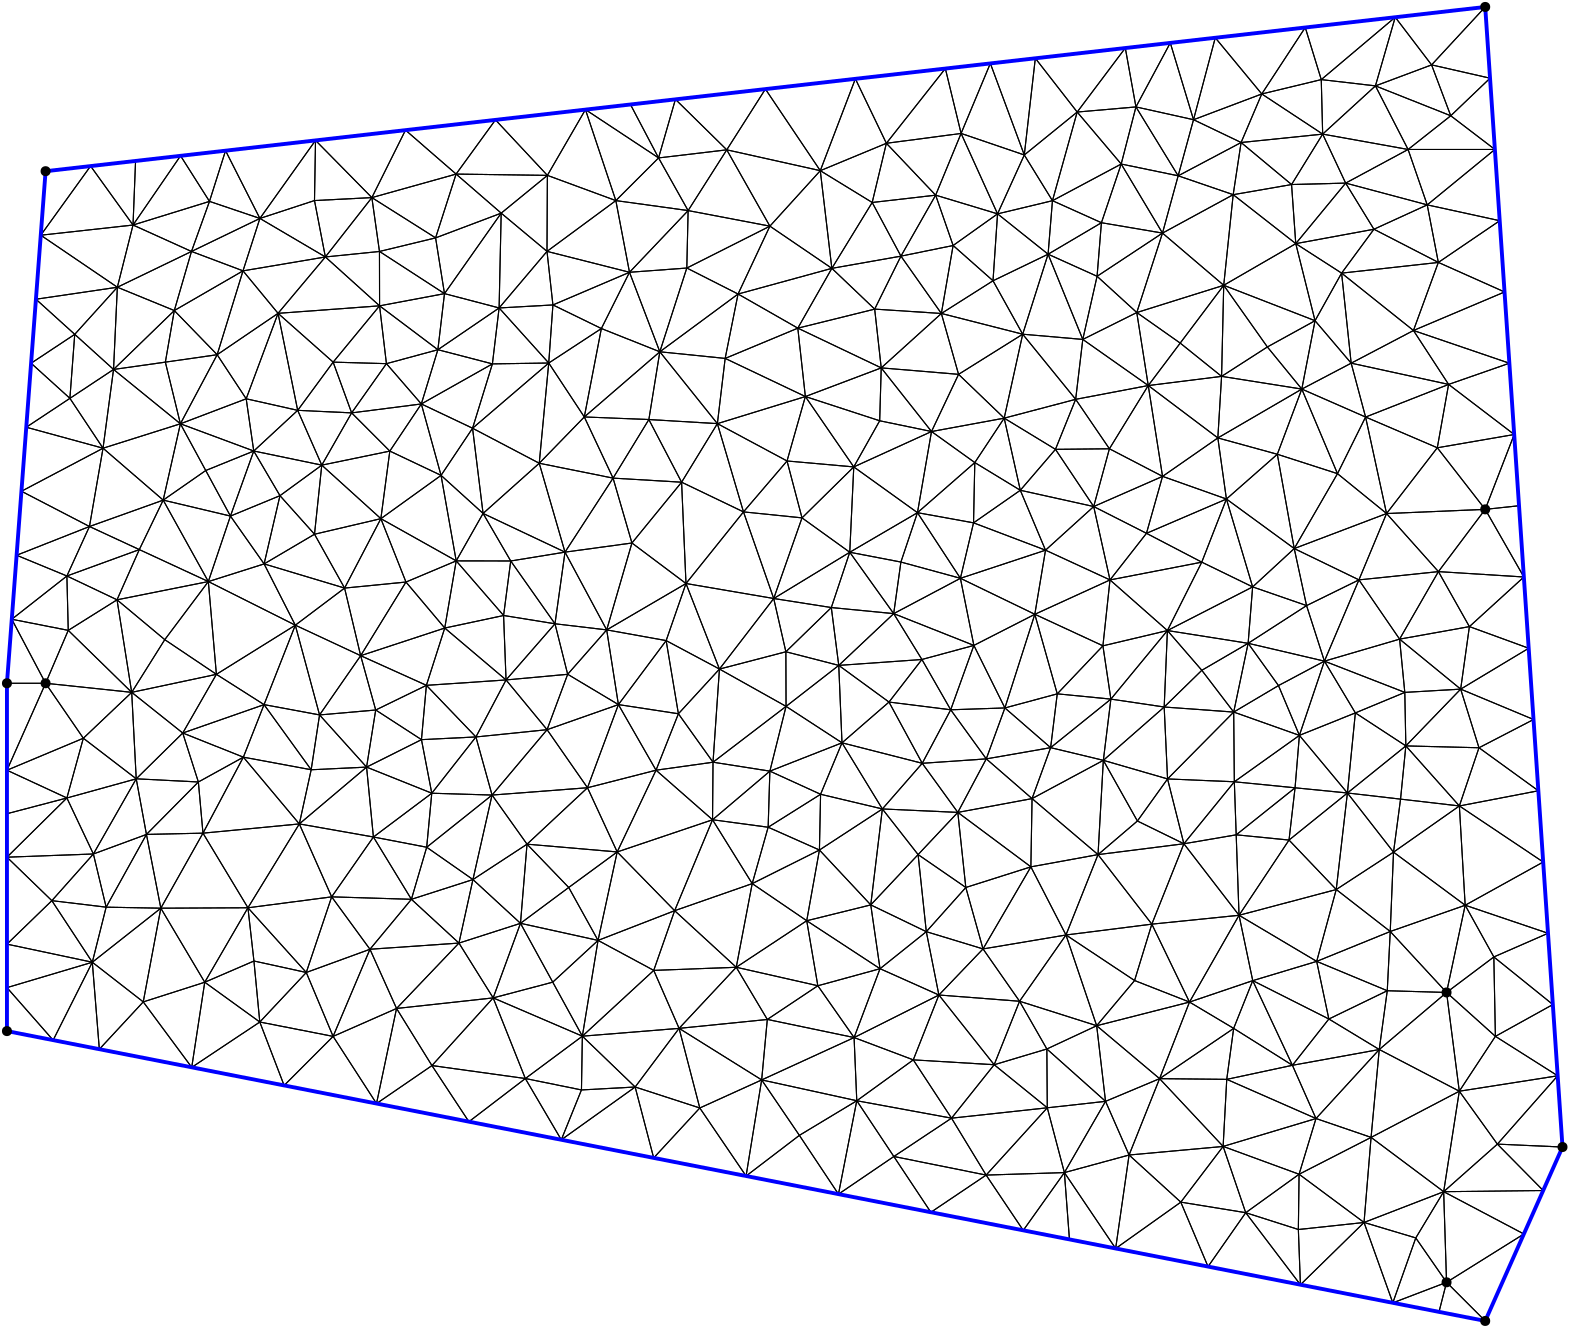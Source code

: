<?xml version="1.0"?>
<!DOCTYPE ipe SYSTEM "ipe.dtd">
<ipe version="70218" creator="Ipe 7.2.29">
<info created="D:20221020151441" modified="D:20250525143523"/>
<ipestyle name="basic">
<symbol name="mark/disk(sx)" transformations="translations">
<path fill="sym-stroke">
0.6 0 0 0.6 0 0 e
</path>
</symbol>
<anglesize name="22.5 deg" value="22.5"/>
<anglesize name="30 deg" value="30"/>
<anglesize name="45 deg" value="45"/>
<anglesize name="60 deg" value="60"/>
<anglesize name="90 deg" value="90"/>
<arrowsize name="large" value="10"/>
<arrowsize name="small" value="5"/>
<arrowsize name="tiny" value="3"/>
<color name="blue" value="0 0 1"/>
<color name="gray" value="0.745"/>
<color name="green" value="0 1 0"/>
<color name="pink" value="1 0.753 0.796"/>
<color name="red" value="1 0 0"/>
<gridsize name="16 pts (~6 mm)" value="16"/>
<gridsize name="32 pts (~12 mm)" value="32"/>
<gridsize name="4 pts" value="4"/>
<gridsize name="8 pts (~3 mm)" value="8"/>
<opacity name="10%" value="0.1"/>
<opacity name="25%" value="0.25"/>
<opacity name="50%" value="0.5"/>
<opacity name="75%" value="0.75"/>
<pen name="fat" value="1.4"/>
<pen name="heavier" value="0.8"/>
<pen name="ultrafat" value="2"/>
<symbolsize name="large" value="5"/>
<symbolsize name="small" value="2"/>
<symbolsize name="tiny" value="1.1"/>
<textsize name="huge" value="\huge"/>
<textsize name="large" value="\large"/>
<textsize name="small" value="\small"/>
<textsize name="tiny" value="	iny"/>
<tiling name="falling" angle="-60" step="4" width="1"/>
<tiling name="rising" angle="30" step="4" width="1"/>
</ipestyle>
<page>
<layer name="hull"/>
<layer name="constraints"/>
<layer name="triangulation"/>
<layer name="obtuse"/>
<layer name="blub"/>
<layer name="problems"/>
<view layers="hull constraints triangulation obtuse blub" active="triangulation"/>
<path layer="triangulation" stroke="black">
505.109 597.411 m
534.993 609.156 l
</path>
<path stroke="black">
534.993 609.156 m
499.921 616.801 l
</path>
<path stroke="black">
499.921 616.801 m
505.109 597.411 l
</path>
<path stroke="black">
548.174 272 m
534.261 285.913 l
</path>
<path stroke="black">
534.261 285.913 m
531.543 275.261 l
</path>
<path stroke="black">
531.543 275.261 m
548.174 272 l
</path>
<path stroke="black">
534.261 285.913 m
548.174 272 l
</path>
<path stroke="black">
548.174 272 m
562.087 303.304 l
</path>
<path stroke="black">
562.087 303.304 m
534.261 285.913 l
</path>
<path stroke="black">
533.22 318.535 m
504.551 307.457 l
</path>
<path stroke="black">
504.551 307.457 m
523.178 301.887 l
</path>
<path stroke="black">
523.178 301.887 m
533.22 318.535 l
</path>
<path stroke="black">
380.538 387.093 m
351.499 389.339 l
</path>
<path stroke="black">
351.499 389.339 m
371.402 364.238 l
</path>
<path stroke="black">
371.402 364.238 m
380.538 387.093 l
</path>
<path stroke="black">
321.94 351.274 m
356.046 345.002 l
</path>
<path stroke="black">
356.046 345.002 m
342.277 365.991 l
</path>
<path stroke="black">
342.277 365.991 m
321.94 351.274 l
</path>
<path stroke="black">
223.147 374.52 m
228.795 408.998 l
</path>
<path stroke="black">
228.795 408.998 m
212.485 393.968 l
</path>
<path stroke="black">
212.485 393.968 m
223.147 374.52 l
</path>
<path stroke="black">
498.568 462.065 m
477.545 445.121 l
</path>
<path stroke="black">
477.545 445.121 m
494.546 427.314 l
</path>
<path stroke="black">
494.546 427.314 m
498.568 462.065 l
</path>
<path stroke="black">
415.13 298.087 m
448.391 291.565 l
</path>
<path stroke="black">
448.391 291.565 m
438.587 314.771 l
</path>
<path stroke="black">
438.587 314.771 m
415.13 298.087 l
</path>
<path stroke="black">
428.158 414.852 m
397.25 410.948 l
</path>
<path stroke="black">
397.25 410.948 m
421.946 394.55 l
</path>
<path stroke="black">
421.946 394.55 m
428.158 414.852 l
</path>
<path stroke="black">
504.551 307.457 m
514.913 278.522 l
</path>
<path stroke="black">
514.913 278.522 m
523.178 301.887 l
</path>
<path stroke="black">
523.178 301.887 m
504.551 307.457 l
</path>
<path stroke="black">
534.261 390.261 m
513.986 412.207 l
</path>
<path stroke="black">
513.986 412.207 m
512.914 390.878 l
</path>
<path stroke="black">
512.914 390.878 m
534.261 390.261 l
</path>
<path stroke="black">
432.606 493.018 m
457.632 491.194 l
</path>
<path stroke="black">
457.632 491.194 m
446.149 506.236 l
</path>
<path stroke="black">
446.149 506.236 m
432.606 493.018 l
</path>
<path stroke="black">
534.261 285.913 m
514.913 278.522 l
</path>
<path stroke="black">
514.913 278.522 m
531.543 275.261 l
</path>
<path stroke="black">
531.543 275.261 m
534.261 285.913 l
</path>
<path stroke="black">
558.609 591.13 m
548.174 564.174 l
</path>
<path stroke="black">
548.174 564.174 m
560.348 565.478 l
</path>
<path stroke="black">
560.348 565.478 m
558.609 591.13 l
</path>
<path stroke="black">
548.174 564.174 m
562.087 539.826 l
</path>
<path stroke="black">
562.087 539.826 m
560.348 565.478 l
</path>
<path stroke="black">
560.348 565.478 m
548.174 564.174 l
</path>
<path stroke="black">
439.697 443.79 m
457.86 466.102 l
</path>
<path stroke="black">
457.86 466.102 m
433.817 467.125 l
</path>
<path stroke="black">
433.817 467.125 m
439.697 443.79 l
</path>
<path stroke="black">
290.651 469.932 m
296.48 493.247 l
</path>
<path stroke="black">
296.48 493.247 m
270.185 473.145 l
</path>
<path stroke="black">
270.185 473.145 m
290.651 469.932 l
</path>
<path stroke="black">
531.33 541.761 m
512.658 562.675 l
</path>
<path stroke="black">
512.658 562.675 m
502.712 538.79 l
</path>
<path stroke="black">
502.712 538.79 m
531.33 541.761 l
</path>
<path stroke="black">
433.766 520.546 m
413.099 538.768 l
</path>
<path stroke="black">
413.099 538.768 m
410.551 515.047 l
</path>
<path stroke="black">
410.551 515.047 m
433.766 520.546 l
</path>
<path stroke="black">
330.74 615.105 m
352.39 634.692 l
</path>
<path stroke="black">
352.39 634.692 m
328.383 636.261 l
</path>
<path stroke="black">
328.383 636.261 m
330.74 615.105 l
</path>
<path stroke="black">
211.044 616.857 m
229.99 629.267 l
</path>
<path stroke="black">
229.99 629.267 m
212.55 637.765 l
</path>
<path stroke="black">
212.55 637.765 m
211.044 616.857 l
</path>
<path stroke="black">
358.311 455.084 m
385.04 460.049 l
</path>
<path stroke="black">
385.04 460.049 m
368.558 474.35 l
</path>
<path stroke="black">
368.558 474.35 m
358.311 455.084 l
</path>
<path stroke="black">
200.874 415.147 m
203.228 443.64 l
</path>
<path stroke="black">
203.228 443.64 m
183.757 430.904 l
</path>
<path stroke="black">
183.757 430.904 m
200.874 415.147 l
</path>
<path stroke="black">
47.1235 440.11 m
32.163 423.304 l
</path>
<path stroke="black">
32.163 423.304 m
51.7112 420.964 l
</path>
<path stroke="black">
51.7112 420.964 m
47.1235 440.11 l
</path>
<path stroke="black">
194.792 525.964 m
213.296 522.98 l
</path>
<path stroke="black">
213.296 522.98 m
197.359 545.594 l
</path>
<path stroke="black">
197.359 545.594 m
194.792 525.964 l
</path>
<path stroke="black">
55.7472 644.139 m
54.3746 614.543 l
</path>
<path stroke="black">
54.3746 614.543 m
76.2488 635.745 l
</path>
<path stroke="black">
76.2488 635.745 m
55.7472 644.139 l
</path>
<path stroke="black">
128.539 490.168 m
108.555 493.879 l
</path>
<path stroke="black">
108.555 493.879 m
125.525 470.432 l
</path>
<path stroke="black">
125.525 470.432 m
128.539 490.168 l
</path>
<path stroke="black">
505.109 597.411 m
482.148 607.475 l
</path>
<path stroke="black">
482.148 607.475 m
494.996 577.025 l
</path>
<path stroke="black">
494.996 577.025 m
505.109 597.411 l
</path>
<path stroke="black">
555.13 642.435 m
522.341 628.565 l
</path>
<path stroke="black">
522.341 628.565 m
556.87 616.783 l
</path>
<path stroke="black">
556.87 616.783 m
555.13 642.435 l
</path>
<path stroke="black">
191.042 388.301 m
223.147 374.52 l
</path>
<path stroke="black">
223.147 374.52 m
212.485 393.968 l
</path>
<path stroke="black">
212.485 393.968 m
191.042 388.301 l
</path>
<path stroke="black">
335.229 526.637 m
359.243 539.354 l
</path>
<path stroke="black">
359.243 539.354 m
337.824 545.205 l
</path>
<path stroke="black">
337.824 545.205 m
335.229 526.637 l
</path>
<path stroke="black">
210.556 684.407 m
210.419 657.048 l
</path>
<path stroke="black">
210.419 657.048 m
235.203 675.327 l
</path>
<path stroke="black">
235.203 675.327 m
210.556 684.407 l
</path>
<path stroke="black">
457.632 491.194 m
481.282 482.808 l
</path>
<path stroke="black">
481.282 482.808 m
473.75 500.736 l
</path>
<path stroke="black">
473.75 500.736 m
457.632 491.194 l
</path>
<path stroke="black">
380.538 387.093 m
371.402 364.238 l
</path>
<path stroke="black">
371.402 364.238 m
390.365 369.911 l
</path>
<path stroke="black">
390.365 369.911 m
380.538 387.093 l
</path>
<path stroke="black">
381.67 627.227 m
352.39 634.692 l
</path>
<path stroke="black">
352.39 634.692 m
358.582 612.78 l
</path>
<path stroke="black">
358.582 612.78 m
381.67 627.227 l
</path>
<path stroke="black">
320.856 579.451 m
319.411 548.733 l
</path>
<path stroke="black">
319.411 548.733 m
343.786 562.979 l
</path>
<path stroke="black">
343.786 562.979 m
320.856 579.451 l
</path>
<path stroke="black">
235.69 440.843 m
228.795 408.998 l
</path>
<path stroke="black">
228.795 408.998 m
256.369 419.697 l
</path>
<path stroke="black">
256.369 419.697 m
235.69 440.843 l
</path>
<path stroke="black">
296.48 493.247 m
315.45 508.003 l
</path>
<path stroke="black">
315.45 508.003 m
296.412 512.907 l
</path>
<path stroke="black">
296.412 512.907 m
296.48 493.247 l
</path>
<path stroke="black">
487.504 401.446 m
459.55 418.044 l
</path>
<path stroke="black">
459.55 418.044 m
464.484 394.515 l
</path>
<path stroke="black">
464.484 394.515 m
487.504 401.446 l
</path>
<path stroke="black">
143.337 511.499 m
159.647 538.012 l
</path>
<path stroke="black">
159.647 538.012 m
137.549 535.834 l
</path>
<path stroke="black">
137.549 535.834 m
143.337 511.499 l
</path>
<path stroke="black">
203.228 443.64 m
200.874 415.147 l
</path>
<path stroke="black">
200.874 415.147 m
218.237 428.056 l
</path>
<path stroke="black">
218.237 428.056 m
203.228 443.64 l
</path>
<path stroke="black">
171.134 621.646 m
165.178 602.122 l
</path>
<path stroke="black">
165.178 602.122 m
190.764 616.542 l
</path>
<path stroke="black">
190.764 616.542 m
171.134 621.646 l
</path>
<path stroke="black">
210.556 684.407 m
191.87 704.391 l
</path>
<path stroke="black">
191.87 704.391 m
177.69 684.876 l
</path>
<path stroke="black">
177.69 684.876 m
210.556 684.407 l
</path>
<path stroke="black">
443.164 704.447 m
422.437 709.05 l
</path>
<path stroke="black">
422.437 709.05 m
437.638 684.25 l
</path>
<path stroke="black">
437.638 684.25 m
443.164 704.447 l
</path>
<path stroke="black">
384.615 435.481 m
361.193 428.051 l
</path>
<path stroke="black">
361.193 428.051 m
367.389 405.93 l
</path>
<path stroke="black">
367.389 405.93 m
384.615 435.481 l
</path>
<path stroke="black">
290.651 469.932 m
316.618 480.13 l
</path>
<path stroke="black">
316.618 480.13 m
296.48 493.247 l
</path>
<path stroke="black">
296.48 493.247 m
290.651 469.932 l
</path>
<path stroke="black">
165.178 602.122 m
183.621 593.377 l
</path>
<path stroke="black">
183.621 593.377 m
190.764 616.542 l
</path>
<path stroke="black">
190.764 616.542 m
165.178 602.122 l
</path>
<path stroke="black">
54.3746 614.543 m
40.4047 627.184 l
</path>
<path stroke="black">
40.4047 627.184 m
38.6655 604.141 l
</path>
<path stroke="black">
38.6655 604.141 m
54.3746 614.543 l
</path>
<path stroke="black">
251.036 620.9 m
240.117 649.524 l
</path>
<path stroke="black">
240.117 649.524 m
229.99 629.267 l
</path>
<path stroke="black">
229.99 629.267 m
251.036 620.9 l
</path>
<path stroke="black">
422.437 709.05 m
417.132 688.492 l
</path>
<path stroke="black">
417.132 688.492 m
437.638 684.25 l
</path>
<path stroke="black">
437.638 684.25 m
422.437 709.05 l
</path>
<path stroke="black">
256.369 419.697 m
228.795 408.998 l
</path>
<path stroke="black">
228.795 408.998 m
248.846 398.202 l
</path>
<path stroke="black">
248.846 398.202 m
256.369 419.697 l
</path>
<path stroke="black">
50.5882 586.187 m
72.2477 567.5 l
</path>
<path stroke="black">
72.2477 567.5 m
78.4424 594.982 l
</path>
<path stroke="black">
78.4424 594.982 m
50.5882 586.187 l
</path>
<path stroke="black">
337.836 655.334 m
350.33 677.284 l
</path>
<path stroke="black">
350.33 677.284 m
327.488 674.651 l
</path>
<path stroke="black">
327.488 674.651 m
337.836 655.334 l
</path>
<path stroke="black">
62.5426 467.17 m
47.1235 440.11 l
</path>
<path stroke="black">
47.1235 440.11 m
66.2203 447.151 l
</path>
<path stroke="black">
66.2203 447.151 m
62.5426 467.17 l
</path>
<path stroke="black">
101.111 474.966 m
79.2826 483.653 l
</path>
<path stroke="black">
79.2826 483.653 m
84.9121 466.032 l
</path>
<path stroke="black">
84.9121 466.032 m
101.111 474.966 l
</path>
<path stroke="black">
159.647 538.012 m
173.606 521.448 l
</path>
<path stroke="black">
173.606 521.448 m
177.734 545.63 l
</path>
<path stroke="black">
177.734 545.63 m
159.647 538.012 l
</path>
<path stroke="black">
197.359 545.594 m
187.405 562.707 l
</path>
<path stroke="black">
187.405 562.707 m
177.734 545.63 l
</path>
<path stroke="black">
177.734 545.63 m
197.359 545.594 l
</path>
<path stroke="black">
505.109 597.411 m
512.658 562.675 l
</path>
<path stroke="black">
512.658 562.675 m
530.929 586.347 l
</path>
<path stroke="black">
530.929 586.347 m
505.109 597.411 l
</path>
<path stroke="black">
473.336 584.005 m
479.424 550.062 l
</path>
<path stroke="black">
479.424 550.062 m
494.996 577.025 l
</path>
<path stroke="black">
494.996 577.025 m
473.336 584.005 l
</path>
<path stroke="black">
271.757 595.038 m
251.036 620.9 l
</path>
<path stroke="black">
251.036 620.9 m
247.089 596.505 l
</path>
<path stroke="black">
247.089 596.505 m
271.757 595.038 l
</path>
<path stroke="black">
320.856 579.451 m
303.429 604.788 l
</path>
<path stroke="black">
303.429 604.788 m
296.831 581.588 l
</path>
<path stroke="black">
296.831 581.588 m
320.856 579.451 l
</path>
<path stroke="black">
211.044 616.857 m
183.621 593.377 l
</path>
<path stroke="black">
183.621 593.377 m
207.626 580.77 l
</path>
<path stroke="black">
207.626 580.77 m
211.044 616.857 l
</path>
<path stroke="black">
422.739 635.034 m
454.038 644.84 l
</path>
<path stroke="black">
454.038 644.84 m
431.996 663.631 l
</path>
<path stroke="black">
431.996 663.631 m
422.739 635.034 l
</path>
<path stroke="black">
454.038 644.84 m
457.446 677.461 l
</path>
<path stroke="black">
457.446 677.461 m
431.996 663.631 l
</path>
<path stroke="black">
431.996 663.631 m
454.038 644.84 l
</path>
<path stroke="black">
16 454.609 m
16 438.957 l
</path>
<path stroke="black">
16 438.957 m
37.5774 460.272 l
</path>
<path stroke="black">
37.5774 460.272 m
16 454.609 l
</path>
<path stroke="black">
522.341 628.565 m
555.13 642.435 l
</path>
<path stroke="black">
555.13 642.435 m
531.303 653.071 l
</path>
<path stroke="black">
531.303 653.071 m
522.341 628.565 l
</path>
<path stroke="black">
216.899 548.778 m
187.405 562.707 l
</path>
<path stroke="black">
187.405 562.707 m
197.359 545.594 l
</path>
<path stroke="black">
197.359 545.594 m
216.899 548.778 l
</path>
<path stroke="black">
183.621 593.377 m
187.405 562.707 l
</path>
<path stroke="black">
187.405 562.707 m
207.626 580.77 l
</path>
<path stroke="black">
207.626 580.77 m
183.621 593.377 l
</path>
<path stroke="black">
576 334.609 m
574.261 360.261 l
</path>
<path stroke="black">
574.261 360.261 m
552.554 335.657 l
</path>
<path stroke="black">
552.554 335.657 m
576 334.609 l
</path>
<path stroke="black">
538.847 354.709 m
574.261 360.261 l
</path>
<path stroke="black">
574.261 360.261 m
551.842 374.457 l
</path>
<path stroke="black">
551.842 374.457 m
538.847 354.709 l
</path>
<path stroke="black">
257.972 377.337 m
278.549 399.326 l
</path>
<path stroke="black">
278.549 399.326 m
248.846 398.202 l
</path>
<path stroke="black">
248.846 398.202 m
257.972 377.337 l
</path>
<path stroke="black">
330.306 398.808 m
307.919 392.671 l
</path>
<path stroke="black">
307.919 392.671 m
320.973 374.019 l
</path>
<path stroke="black">
320.973 374.019 m
330.306 398.808 l
</path>
<path stroke="black">
459.55 418.044 m
441.713 386.802 l
</path>
<path stroke="black">
441.713 386.802 m
464.484 394.515 l
</path>
<path stroke="black">
464.484 394.515 m
459.55 418.044 l
</path>
<path stroke="black">
55.6284 531.612 m
63.6493 549.69 l
</path>
<path stroke="black">
63.6493 549.69 m
37.5787 540.186 l
</path>
<path stroke="black">
37.5787 540.186 m
55.6284 531.612 l
</path>
<path stroke="black">
79.2826 483.653 m
62.5426 467.17 l
</path>
<path stroke="black">
62.5426 467.17 m
84.9121 466.032 l
</path>
<path stroke="black">
84.9121 466.032 m
79.2826 483.653 l
</path>
<path stroke="black">
183.757 430.904 m
161.604 423.794 l
</path>
<path stroke="black">
161.604 423.794 m
178.721 408.036 l
</path>
<path stroke="black">
178.721 408.036 m
183.757 430.904 l
</path>
<path stroke="black">
508.106 665.017 m
479.975 659.836 l
</path>
<path stroke="black">
479.975 659.836 m
496.472 649.219 l
</path>
<path stroke="black">
496.472 649.219 m
508.106 665.017 l
</path>
<path stroke="black">
457.446 677.461 m
454.038 644.84 l
</path>
<path stroke="black">
454.038 644.84 m
479.975 659.836 l
</path>
<path stroke="black">
479.975 659.836 m
457.446 677.461 l
</path>
<path stroke="black">
513.986 412.207 m
487.504 401.446 l
</path>
<path stroke="black">
487.504 401.446 m
512.914 390.878 l
</path>
<path stroke="black">
512.914 390.878 m
513.986 412.207 l
</path>
<path stroke="black">
569.043 437.217 m
567.304 462.87 l
</path>
<path stroke="black">
567.304 462.87 m
538.869 457.4 l
</path>
<path stroke="black">
538.869 457.4 m
569.043 437.217 l
</path>
<path stroke="black">
462.825 515.95 m
457.632 491.194 l
</path>
<path stroke="black">
457.632 491.194 m
473.75 500.736 l
</path>
<path stroke="black">
473.75 500.736 m
462.825 515.95 l
</path>
<path stroke="black">
538.869 457.4 m
519.602 479.017 l
</path>
<path stroke="black">
519.602 479.017 m
517.697 459.855 l
</path>
<path stroke="black">
517.697 459.855 m
538.869 457.4 l
</path>
<path stroke="black">
413.417 495.862 m
394.112 497.759 l
</path>
<path stroke="black">
394.112 497.759 m
391.725 478.387 l
</path>
<path stroke="black">
391.725 478.387 m
413.417 495.862 l
</path>
<path stroke="black">
381.67 627.227 m
400.739 603.788 l
</path>
<path stroke="black">
400.739 603.788 m
403.303 625.351 l
</path>
<path stroke="black">
403.303 625.351 m
381.67 627.227 l
</path>
<path stroke="black">
86.5689 447.607 m
71.3955 420.594 l
</path>
<path stroke="black">
71.3955 420.594 m
102.758 420.746 l
</path>
<path stroke="black">
102.758 420.746 m
86.5689 447.607 l
</path>
<path stroke="black">
371.402 364.238 m
351.499 389.339 l
</path>
<path stroke="black">
351.499 389.339 m
342.277 365.991 l
</path>
<path stroke="black">
342.277 365.991 m
371.402 364.238 l
</path>
<path stroke="black">
346.971 412.139 m
361.193 428.051 l
</path>
<path stroke="black">
361.193 428.051 m
344.013 439.889 l
</path>
<path stroke="black">
344.013 439.889 m
346.971 412.139 l
</path>
<path stroke="black">
236.125 493.888 m
249.668 470.275 l
</path>
<path stroke="black">
249.668 470.275 m
257.723 490.584 l
</path>
<path stroke="black">
257.723 490.584 m
236.125 493.888 l
</path>
<path stroke="black">
235.69 440.843 m
249.668 470.275 l
</path>
<path stroke="black">
249.668 470.275 m
224.997 463.957 l
</path>
<path stroke="black">
224.997 463.957 m
235.69 440.843 l
</path>
<path stroke="black">
161.604 423.794 m
132.897 424.677 l
</path>
<path stroke="black">
132.897 424.677 m
146.684 405.811 l
</path>
<path stroke="black">
146.684 405.811 m
161.604 423.794 l
</path>
<path stroke="black">
132.897 424.677 m
123.757 397.451 l
</path>
<path stroke="black">
123.757 397.451 m
146.684 405.811 l
</path>
<path stroke="black">
146.684 405.811 m
132.897 424.677 l
</path>
<path stroke="black">
394.112 497.759 m
386.033 526.399 l
</path>
<path stroke="black">
386.033 526.399 m
375.262 492.683 l
</path>
<path stroke="black">
375.262 492.683 m
394.112 497.759 l
</path>
<path stroke="black">
457.86 466.102 m
457.632 491.194 l
</path>
<path stroke="black">
457.632 491.194 m
433.817 467.125 l
</path>
<path stroke="black">
433.817 467.125 m
457.86 466.102 l
</path>
<path stroke="black">
499.921 616.801 m
522.341 628.565 l
</path>
<path stroke="black">
522.341 628.565 m
496.472 649.219 l
</path>
<path stroke="black">
496.472 649.219 m
499.921 616.801 l
</path>
<path stroke="black">
479.975 659.836 m
486.913 632.087 l
</path>
<path stroke="black">
486.913 632.087 m
496.472 649.219 l
</path>
<path stroke="black">
496.472 649.219 m
479.975 659.836 l
</path>
<path stroke="black">
364.425 581.017 m
343.786 562.979 l
</path>
<path stroke="black">
343.786 562.979 m
363.973 559.318 l
</path>
<path stroke="black">
363.973 559.318 m
364.425 581.017 l
</path>
<path stroke="black">
319.411 548.733 m
335.229 526.637 l
</path>
<path stroke="black">
335.229 526.637 m
337.824 545.205 l
</path>
<path stroke="black">
337.824 545.205 m
319.411 548.733 l
</path>
<path stroke="black">
290.658 666.124 m
308.802 686.099 l
</path>
<path stroke="black">
308.802 686.099 m
275.133 693.605 l
</path>
<path stroke="black">
275.133 693.605 m
290.658 666.124 l
</path>
<path stroke="black">
321.435 719.174 m
289.043 715.478 l
</path>
<path stroke="black">
289.043 715.478 m
308.802 686.099 l
</path>
<path stroke="black">
308.802 686.099 m
321.435 719.174 l
</path>
<path stroke="black">
210.419 657.048 m
210.556 684.407 l
</path>
<path stroke="black">
210.556 684.407 m
193.925 670.811 l
</path>
<path stroke="black">
193.925 670.811 m
210.419 657.048 l
</path>
<path stroke="black">
193.18 636.68 m
211.044 616.857 l
</path>
<path stroke="black">
211.044 616.857 m
212.55 637.765 l
</path>
<path stroke="black">
212.55 637.765 m
193.18 636.68 l
</path>
<path stroke="black">
441.713 386.802 m
408.3 378.285 l
</path>
<path stroke="black">
408.3 378.285 m
430.95 359.228 l
</path>
<path stroke="black">
430.95 359.228 m
441.713 386.802 l
</path>
<path stroke="black">
419.967 331.74 m
415.13 298.087 l
</path>
<path stroke="black">
415.13 298.087 m
438.587 314.771 l
</path>
<path stroke="black">
438.587 314.771 m
419.967 331.74 l
</path>
<path stroke="black">
519.602 479.017 m
539.339 499.458 l
</path>
<path stroke="black">
539.339 499.458 m
519.228 498.281 l
</path>
<path stroke="black">
519.228 498.281 m
519.602 479.017 l
</path>
<path stroke="black">
413.099 538.768 m
446.133 545.167 l
</path>
<path stroke="black">
446.133 545.167 m
426.228 555.546 l
</path>
<path stroke="black">
426.228 555.546 m
413.099 538.768 l
</path>
<path stroke="black">
433.766 520.546 m
432.606 493.018 l
</path>
<path stroke="black">
432.606 493.018 m
446.149 506.236 l
</path>
<path stroke="black">
446.149 506.236 m
433.766 520.546 l
</path>
<path stroke="black">
321.94 351.274 m
287.701 358.772 l
</path>
<path stroke="black">
287.701 358.772 m
301.272 338.815 l
</path>
<path stroke="black">
301.272 338.815 m
321.94 351.274 l
</path>
<path stroke="black">
281.154 563.259 m
260.454 537.473 l
</path>
<path stroke="black">
260.454 537.473 m
292.039 532.074 l
</path>
<path stroke="black">
292.039 532.074 m
281.154 563.259 l
</path>
<path stroke="black">
251.036 620.9 m
271.757 595.038 l
</path>
<path stroke="black">
271.757 595.038 m
274.556 618.513 l
</path>
<path stroke="black">
274.556 618.513 m
251.036 620.9 l
</path>
<path stroke="black">
319.411 548.733 m
320.856 579.451 l
</path>
<path stroke="black">
320.856 579.451 m
302.223 561.107 l
</path>
<path stroke="black">
302.223 561.107 m
319.411 548.733 l
</path>
<path stroke="black">
352.39 634.692 m
337.836 655.334 l
</path>
<path stroke="black">
337.836 655.334 m
328.383 636.261 l
</path>
<path stroke="black">
328.383 636.261 m
352.39 634.692 l
</path>
<path stroke="black">
534.261 390.261 m
540.962 421.658 l
</path>
<path stroke="black">
540.962 421.658 m
513.986 412.207 l
</path>
<path stroke="black">
513.986 412.207 m
534.261 390.261 l
</path>
<path stroke="black">
478.771 364.041 m
510.027 369.719 l
</path>
<path stroke="black">
510.027 369.719 m
491.888 380.7 l
</path>
<path stroke="black">
491.888 380.7 m
478.771 364.041 l
</path>
<path stroke="black">
397.25 410.948 m
428.158 414.852 l
</path>
<path stroke="black">
428.158 414.852 m
408.789 439.886 l
</path>
<path stroke="black">
408.789 439.886 m
397.25 410.948 l
</path>
<path stroke="black">
397.25 410.948 m
384.615 435.481 l
</path>
<path stroke="black">
384.615 435.481 m
367.389 405.93 l
</path>
<path stroke="black">
367.389 405.93 m
397.25 410.948 l
</path>
<path stroke="black">
60.9129 498.299 m
91.4022 504.784 l
</path>
<path stroke="black">
91.4022 504.784 m
72.8135 517.262 l
</path>
<path stroke="black">
72.8135 517.262 m
60.9129 498.299 l
</path>
<path stroke="black">
121.251 450.93 m
101.111 474.966 l
</path>
<path stroke="black">
101.111 474.966 m
86.5689 447.607 l
</path>
<path stroke="black">
86.5689 447.607 m
121.251 450.93 l
</path>
<path stroke="black">
132.897 424.677 m
161.604 423.794 l
</path>
<path stroke="black">
161.604 423.794 m
147.927 446.22 l
</path>
<path stroke="black">
147.927 446.22 m
132.897 424.677 l
</path>
<path stroke="black">
79.2826 483.653 m
101.111 474.966 l
</path>
<path stroke="black">
101.111 474.966 m
108.555 493.879 l
</path>
<path stroke="black">
108.555 493.879 m
79.2826 483.653 l
</path>
<path stroke="black">
16 438.957 m
47.1235 440.11 l
</path>
<path stroke="black">
47.1235 440.11 m
37.5774 460.272 l
</path>
<path stroke="black">
37.5774 460.272 m
16 438.957 l
</path>
<path stroke="black">
330.306 398.808 m
351.499 389.339 l
</path>
<path stroke="black">
351.499 389.339 m
346.971 412.139 l
</path>
<path stroke="black">
346.971 412.139 m
330.306 398.808 l
</path>
<path stroke="black">
331.152 456.318 m
326.973 421.78 l
</path>
<path stroke="black">
326.973 421.78 m
344.013 439.889 l
</path>
<path stroke="black">
344.013 439.889 m
331.152 456.318 l
</path>
<path stroke="black">
82.4292 657.019 m
55.7472 644.139 l
</path>
<path stroke="black">
55.7472 644.139 m
76.2488 635.745 l
</path>
<path stroke="black">
76.2488 635.745 m
82.4292 657.019 l
</path>
<path stroke="black">
257.723 490.584 m
249.668 470.275 l
</path>
<path stroke="black">
249.668 470.275 m
270.185 473.145 l
</path>
<path stroke="black">
270.185 473.145 m
257.723 490.584 l
</path>
<path stroke="black">
200.874 415.147 m
228.795 408.998 l
</path>
<path stroke="black">
228.795 408.998 m
218.237 428.056 l
</path>
<path stroke="black">
218.237 428.056 m
200.874 415.147 l
</path>
<path stroke="black">
308.493 441.537 m
331.152 456.318 l
</path>
<path stroke="black">
331.152 456.318 m
308.909 461.601 l
</path>
<path stroke="black">
308.909 461.601 m
308.493 441.537 l
</path>
<path stroke="black">
408.789 439.886 m
385.04 460.049 l
</path>
<path stroke="black">
385.04 460.049 m
384.615 435.481 l
</path>
<path stroke="black">
384.615 435.481 m
408.789 439.886 l
</path>
<path stroke="black">
320.856 579.451 m
296.831 581.588 l
</path>
<path stroke="black">
296.831 581.588 m
302.223 561.107 l
</path>
<path stroke="black">
302.223 561.107 m
320.856 579.451 l
</path>
<path stroke="black">
272.5 506.678 m
260.454 537.473 l
</path>
<path stroke="black">
260.454 537.473 m
253.316 516.927 l
</path>
<path stroke="black">
253.316 516.927 m
272.5 506.678 l
</path>
<path stroke="black">
455.012 567.894 m
446.133 545.167 l
</path>
<path stroke="black">
446.133 545.167 m
464.449 536.255 l
</path>
<path stroke="black">
464.449 536.255 m
455.012 567.894 l
</path>
<path stroke="black">
473.336 584.005 m
482.148 607.475 l
</path>
<path stroke="black">
482.148 607.475 m
451.922 589.884 l
</path>
<path stroke="black">
451.922 589.884 m
473.336 584.005 l
</path>
<path stroke="black">
337.836 655.334 m
352.39 634.692 l
</path>
<path stroke="black">
352.39 634.692 m
356.622 659.172 l
</path>
<path stroke="black">
356.622 659.172 m
337.836 655.334 l
</path>
<path stroke="black">
321.435 719.174 m
308.802 686.099 l
</path>
<path stroke="black">
308.802 686.099 m
332.595 695.961 l
</path>
<path stroke="black">
332.595 695.961 m
321.435 719.174 l
</path>
<path stroke="black">
359.492 699.508 m
350.33 677.284 l
</path>
<path stroke="black">
350.33 677.284 m
372.617 670.555 l
</path>
<path stroke="black">
372.617 670.555 m
359.492 699.508 l
</path>
<path stroke="black">
400.739 603.788 m
381.67 627.227 l
</path>
<path stroke="black">
381.67 627.227 m
375.009 597.012 l
</path>
<path stroke="black">
375.009 597.012 m
400.739 603.788 l
</path>
<path stroke="black">
352.39 634.692 m
370.984 646.468 l
</path>
<path stroke="black">
370.984 646.468 m
356.622 659.172 l
</path>
<path stroke="black">
356.622 659.172 m
352.39 634.692 l
</path>
<path stroke="black">
249.668 470.275 m
235.69 440.843 l
</path>
<path stroke="black">
235.69 440.843 m
270.012 452.429 l
</path>
<path stroke="black">
270.012 452.429 m
249.668 470.275 l
</path>
<path stroke="black">
195.676 502.767 m
210.446 484.858 l
</path>
<path stroke="black">
210.446 484.858 m
217.861 504.801 l
</path>
<path stroke="black">
217.861 504.801 m
195.676 502.767 l
</path>
<path stroke="black">
296.831 581.588 m
281.154 563.259 l
</path>
<path stroke="black">
281.154 563.259 m
302.223 561.107 l
</path>
<path stroke="black">
302.223 561.107 m
296.831 581.588 l
</path>
<path stroke="black">
260.454 537.473 m
272.5 506.678 l
</path>
<path stroke="black">
272.5 506.678 m
292.039 532.074 l
</path>
<path stroke="black">
292.039 532.074 m
260.454 537.473 l
</path>
<path stroke="black">
549.913 719.391 m
528.868 724.184 l
</path>
<path stroke="black">
528.868 724.184 m
535.765 705.868 l
</path>
<path stroke="black">
535.765 705.868 m
549.913 719.391 l
</path>
<path stroke="black">
489.66 699.263 m
520.409 693.735 l
</path>
<path stroke="black">
520.409 693.735 m
508.652 716.624 l
</path>
<path stroke="black">
508.652 716.624 m
489.66 699.263 l
</path>
<path stroke="black">
193.925 670.811 m
170.314 661.909 l
</path>
<path stroke="black">
170.314 661.909 m
173.516 641.834 l
</path>
<path stroke="black">
173.516 641.834 m
193.925 670.811 l
</path>
<path stroke="black">
165.178 602.122 m
171.134 621.646 l
</path>
<path stroke="black">
171.134 621.646 m
152.613 616.627 l
</path>
<path stroke="black">
152.613 616.627 m
165.178 602.122 l
</path>
<path stroke="black">
119.81 522.476 m
137.549 535.834 l
</path>
<path stroke="black">
137.549 535.834 m
108.576 544.536 l
</path>
<path stroke="black">
108.576 544.536 m
119.81 522.476 l
</path>
<path stroke="black">
120.665 599.817 m
129.34 580.093 l
</path>
<path stroke="black">
129.34 580.093 m
140.087 598.906 l
</path>
<path stroke="black">
140.087 598.906 m
120.665 599.817 l
</path>
<path stroke="black">
229.99 629.267 m
240.117 649.524 l
</path>
<path stroke="black">
240.117 649.524 m
212.55 637.765 l
</path>
<path stroke="black">
212.55 637.765 m
229.99 629.267 l
</path>
<path stroke="black">
183.621 593.377 m
211.044 616.857 l
</path>
<path stroke="black">
211.044 616.857 m
190.764 616.542 l
</path>
<path stroke="black">
190.764 616.542 m
183.621 593.377 l
</path>
<path stroke="black">
353.826 722.87 m
359.492 699.508 l
</path>
<path stroke="black">
359.492 699.508 m
370.022 724.717 l
</path>
<path stroke="black">
370.022 724.717 m
353.826 722.87 l
</path>
<path stroke="black">
382.244 691.751 m
359.492 699.508 l
</path>
<path stroke="black">
359.492 699.508 m
372.617 670.555 l
</path>
<path stroke="black">
372.617 670.555 m
382.244 691.751 l
</path>
<path stroke="black">
17.7391 524.609 m
38.0698 520.612 l
</path>
<path stroke="black">
38.0698 520.612 m
37.5787 540.186 l
</path>
<path stroke="black">
37.5787 540.186 m
17.7391 524.609 l
</path>
<path stroke="black">
16 501.565 m
29.913 501.565 l
</path>
<path stroke="black">
29.913 501.565 m
17.7391 524.609 l
</path>
<path stroke="black">
17.7391 524.609 m
16 501.565 l
</path>
<path stroke="black">
408.3 378.285 m
397.25 410.948 l
</path>
<path stroke="black">
397.25 410.948 m
380.538 387.093 l
</path>
<path stroke="black">
380.538 387.093 m
408.3 378.285 l
</path>
<path stroke="black">
397.25 410.948 m
408.789 439.886 l
</path>
<path stroke="black">
408.789 439.886 m
384.615 435.481 l
</path>
<path stroke="black">
384.615 435.481 m
397.25 410.948 l
</path>
<path stroke="black">
270.012 452.429 m
284.294 429.443 l
</path>
<path stroke="black">
284.294 429.443 m
290.033 449.74 l
</path>
<path stroke="black">
290.033 449.74 m
270.012 452.429 l
</path>
<path stroke="black">
326.973 421.78 m
331.152 456.318 l
</path>
<path stroke="black">
331.152 456.318 m
308.493 441.537 l
</path>
<path stroke="black">
308.493 441.537 m
326.973 421.78 l
</path>
<path stroke="black">
203.228 443.64 m
224.997 463.957 l
</path>
<path stroke="black">
224.997 463.957 m
190.638 461.325 l
</path>
<path stroke="black">
190.638 461.325 m
203.228 443.64 l
</path>
<path stroke="black">
184.83 482.242 m
167 500.819 l
</path>
<path stroke="black">
167 500.819 m
165.226 481.272 l
</path>
<path stroke="black">
165.226 481.272 m
184.83 482.242 l
</path>
<path stroke="black">
410.551 515.047 m
394.112 497.759 l
</path>
<path stroke="black">
394.112 497.759 m
413.417 495.862 l
</path>
<path stroke="black">
413.417 495.862 m
410.551 515.047 l
</path>
<path stroke="black">
446.133 545.167 m
413.099 538.768 l
</path>
<path stroke="black">
413.099 538.768 m
433.766 520.546 l
</path>
<path stroke="black">
433.766 520.546 m
446.133 545.167 l
</path>
<path stroke="black">
515.783 741.348 m
508.652 716.624 l
</path>
<path stroke="black">
508.652 716.624 m
528.868 724.184 l
</path>
<path stroke="black">
528.868 724.184 m
515.783 741.348 l
</path>
<path stroke="black">
457.446 677.461 m
478.46 681.111 l
</path>
<path stroke="black">
478.46 681.111 m
460.294 696.241 l
</path>
<path stroke="black">
460.294 696.241 m
457.446 677.461 l
</path>
<path stroke="black">
519.602 479.017 m
538.869 457.4 l
</path>
<path stroke="black">
538.869 457.4 m
545.931 478.352 l
</path>
<path stroke="black">
545.931 478.352 m
519.602 479.017 l
</path>
<path stroke="black">
380.808 571.045 m
407.229 565.186 l
</path>
<path stroke="black">
407.229 565.186 m
393.466 585.778 l
</path>
<path stroke="black">
393.466 585.778 m
380.808 571.045 l
</path>
<path stroke="black">
407.229 565.186 m
412.888 585.984 l
</path>
<path stroke="black">
412.888 585.984 m
393.466 585.778 l
</path>
<path stroke="black">
393.466 585.778 m
407.229 565.186 l
</path>
<path stroke="black">
412.888 585.984 m
400.739 603.788 l
</path>
<path stroke="black">
400.739 603.788 m
393.466 585.778 l
</path>
<path stroke="black">
393.466 585.778 m
412.888 585.984 l
</path>
<path stroke="black">
454.038 644.84 m
422.739 635.034 l
</path>
<path stroke="black">
422.739 635.034 m
438.37 624.028 l
</path>
<path stroke="black">
438.37 624.028 m
454.038 644.84 l
</path>
<path stroke="black">
453.269 612.05 m
454.038 644.84 l
</path>
<path stroke="black">
454.038 644.84 m
438.37 624.028 l
</path>
<path stroke="black">
438.37 624.028 m
453.269 612.05 l
</path>
<path stroke="black">
454.038 644.84 m
453.269 612.05 l
</path>
<path stroke="black">
453.269 612.05 m
469.749 622.643 l
</path>
<path stroke="black">
469.749 622.643 m
454.038 644.84 l
</path>
<path stroke="black">
190.638 461.325 m
168.939 461.982 l
</path>
<path stroke="black">
168.939 461.982 m
167.109 442.535 l
</path>
<path stroke="black">
167.109 442.535 m
190.638 461.325 l
</path>
<path stroke="black">
147.927 446.22 m
168.939 461.982 l
</path>
<path stroke="black">
168.939 461.982 m
145.467 471.386 l
</path>
<path stroke="black">
145.467 471.386 m
147.927 446.22 l
</path>
<path stroke="black">
113.595 634.745 m
130.632 655.04 l
</path>
<path stroke="black">
130.632 655.04 m
100.983 650.039 l
</path>
<path stroke="black">
100.983 650.039 m
113.595 634.745 l
</path>
<path stroke="black">
82.4292 657.019 m
107.059 668.909 l
</path>
<path stroke="black">
107.059 668.909 m
88.9131 675.043 l
</path>
<path stroke="black">
88.9131 675.043 m
82.4292 657.019 l
</path>
<path stroke="black">
540.962 421.658 m
515.165 440.767 l
</path>
<path stroke="black">
515.165 440.767 m
513.986 412.207 l
</path>
<path stroke="black">
513.986 412.207 m
540.962 421.658 l
</path>
<path stroke="black">
490.287 509.533 m
481.282 482.808 l
</path>
<path stroke="black">
481.282 482.808 m
501.43 490.899 l
</path>
<path stroke="black">
501.43 490.899 m
490.287 509.533 l
</path>
<path stroke="black">
419.967 331.74 m
453.824 334.833 l
</path>
<path stroke="black">
453.824 334.833 m
430.95 359.228 l
</path>
<path stroke="black">
430.95 359.228 m
419.967 331.74 l
</path>
<path stroke="black">
504.551 307.457 m
507.087 338.087 l
</path>
<path stroke="black">
507.087 338.087 m
481.167 324.813 l
</path>
<path stroke="black">
481.167 324.813 m
504.551 307.457 l
</path>
<path stroke="black">
512.658 562.675 m
479.424 550.062 l
</path>
<path stroke="black">
479.424 550.062 m
502.712 538.79 l
</path>
<path stroke="black">
502.712 538.79 m
512.658 562.675 l
</path>
<path stroke="black">
462.825 515.95 m
490.287 509.533 l
</path>
<path stroke="black">
490.287 509.533 m
483.859 529.53 l
</path>
<path stroke="black">
483.859 529.53 m
462.825 515.95 l
</path>
<path stroke="black">
133.43 617.175 m
150.144 637.446 l
</path>
<path stroke="black">
150.144 637.446 m
113.595 634.745 l
</path>
<path stroke="black">
113.595 634.745 m
133.43 617.175 l
</path>
<path stroke="black">
133.43 617.175 m
113.595 634.745 l
</path>
<path stroke="black">
113.595 634.745 m
120.665 599.817 l
</path>
<path stroke="black">
120.665 599.817 m
133.43 617.175 l
</path>
<path stroke="black">
104.853 585.178 m
129.34 580.093 l
</path>
<path stroke="black">
129.34 580.093 m
120.665 599.817 l
</path>
<path stroke="black">
120.665 599.817 m
104.853 585.178 l
</path>
<path stroke="black">
133.43 617.175 m
120.665 599.817 l
</path>
<path stroke="black">
120.665 599.817 m
140.087 598.906 l
</path>
<path stroke="black">
140.087 598.906 m
133.43 617.175 l
</path>
<path stroke="black">
72.2477 567.5 m
45.7033 558 l
</path>
<path stroke="black">
45.7033 558 m
63.6493 549.69 l
</path>
<path stroke="black">
63.6493 549.69 m
72.2477 567.5 l
</path>
<path stroke="black">
45.7033 558 m
72.2477 567.5 l
</path>
<path stroke="black">
72.2477 567.5 m
50.5882 586.187 l
</path>
<path stroke="black">
50.5882 586.187 m
45.7033 558 l
</path>
<path stroke="black">
386.217 726.565 m
382.244 691.751 l
</path>
<path stroke="black">
382.244 691.751 m
401.285 707.212 l
</path>
<path stroke="black">
401.285 707.212 m
386.217 726.565 l
</path>
<path stroke="black">
417.132 688.492 m
401.285 707.212 l
</path>
<path stroke="black">
401.285 707.212 m
392.384 675.294 l
</path>
<path stroke="black">
392.384 675.294 m
417.132 688.492 l
</path>
<path stroke="black">
210.556 684.407 m
177.69 684.876 l
</path>
<path stroke="black">
177.69 684.876 m
193.925 670.811 l
</path>
<path stroke="black">
193.925 670.811 m
210.556 684.407 l
</path>
<path stroke="black">
224.261 708.087 m
191.87 704.391 l
</path>
<path stroke="black">
191.87 704.391 m
210.556 684.407 l
</path>
<path stroke="black">
210.556 684.407 m
224.261 708.087 l
</path>
<path stroke="black">
102.758 420.746 m
71.3955 420.594 l
</path>
<path stroke="black">
71.3955 420.594 m
87.2063 393.939 l
</path>
<path stroke="black">
87.2063 393.939 m
102.758 420.746 l
</path>
<path stroke="black">
49.2609 369.826 m
46.7312 401.138 l
</path>
<path stroke="black">
46.7312 401.138 m
32.6304 373.087 l
</path>
<path stroke="black">
32.6304 373.087 m
49.2609 369.826 l
</path>
<path stroke="black">
71.3955 420.594 m
66.2203 447.151 l
</path>
<path stroke="black">
66.2203 447.151 m
51.7112 420.964 l
</path>
<path stroke="black">
51.7112 420.964 m
71.3955 420.594 l
</path>
<path stroke="black">
517.352 517.457 m
531.33 541.761 l
</path>
<path stroke="black">
531.33 541.761 m
502.712 538.79 l
</path>
<path stroke="black">
502.712 538.79 m
517.352 517.457 l
</path>
<path stroke="black">
548.174 564.174 m
512.658 562.675 l
</path>
<path stroke="black">
512.658 562.675 m
531.33 541.761 l
</path>
<path stroke="black">
531.33 541.761 m
548.174 564.174 l
</path>
<path stroke="black">
569.043 318.957 m
576 334.609 l
</path>
<path stroke="black">
576 334.609 m
552.554 335.657 l
</path>
<path stroke="black">
552.554 335.657 m
569.043 318.957 l
</path>
<path stroke="black">
538.847 354.709 m
507.087 338.087 l
</path>
<path stroke="black">
507.087 338.087 m
533.22 318.535 l
</path>
<path stroke="black">
533.22 318.535 m
538.847 354.709 l
</path>
<path stroke="black">
534.261 390.261 m
538.847 354.709 l
</path>
<path stroke="black">
538.847 354.709 m
551.842 374.457 l
</path>
<path stroke="black">
551.842 374.457 m
534.261 390.261 l
</path>
<path stroke="black">
481.167 324.813 m
507.087 338.087 l
</path>
<path stroke="black">
507.087 338.087 m
487.253 344.872 l
</path>
<path stroke="black">
487.253 344.872 m
481.167 324.813 l
</path>
<path stroke="black">
278.549 399.326 m
256.369 419.697 l
</path>
<path stroke="black">
256.369 419.697 m
248.846 398.202 l
</path>
<path stroke="black">
248.846 398.202 m
278.549 399.326 l
</path>
<path stroke="black">
242.154 356.221 m
248.826 330.696 l
</path>
<path stroke="black">
248.826 330.696 m
265.422 348.669 l
</path>
<path stroke="black">
265.422 348.669 m
242.154 356.221 l
</path>
<path stroke="black">
556.87 616.783 m
522.341 628.565 l
</path>
<path stroke="black">
522.341 628.565 m
534.993 609.156 l
</path>
<path stroke="black">
534.993 609.156 m
556.87 616.783 l
</path>
<path stroke="black">
271.757 595.038 m
303.429 604.788 l
</path>
<path stroke="black">
303.429 604.788 m
274.556 618.513 l
</path>
<path stroke="black">
274.556 618.513 m
271.757 595.038 l
</path>
<path stroke="black">
312.965 650.939 m
279.2 641.693 l
</path>
<path stroke="black">
279.2 641.693 m
300.711 629.41 l
</path>
<path stroke="black">
300.711 629.41 m
312.965 650.939 l
</path>
<path stroke="black">
279.2 641.693 m
312.965 650.939 l
</path>
<path stroke="black">
312.965 650.939 m
290.658 666.124 l
</path>
<path stroke="black">
290.658 666.124 m
279.2 641.693 l
</path>
<path stroke="black">
312.965 650.939 m
308.802 686.099 l
</path>
<path stroke="black">
308.802 686.099 m
290.658 666.124 l
</path>
<path stroke="black">
290.658 666.124 m
312.965 650.939 l
</path>
<path stroke="black">
315.348 317.652 m
348.609 311.13 l
</path>
<path stroke="black">
348.609 311.13 m
335.275 331.202 l
</path>
<path stroke="black">
335.275 331.202 m
315.348 317.652 l
</path>
<path stroke="black">
408.3 378.285 m
380.538 387.093 l
</path>
<path stroke="black">
380.538 387.093 m
390.365 369.911 l
</path>
<path stroke="black">
390.365 369.911 m
408.3 378.285 l
</path>
<path stroke="black">
224.997 463.957 m
210.446 484.858 l
</path>
<path stroke="black">
210.446 484.858 m
190.638 461.325 l
</path>
<path stroke="black">
190.638 461.325 m
224.997 463.957 l
</path>
<path stroke="black">
184.83 482.242 m
210.446 484.858 l
</path>
<path stroke="black">
210.446 484.858 m
195.676 502.767 l
</path>
<path stroke="black">
195.676 502.767 m
184.83 482.242 l
</path>
<path stroke="black">
159.647 538.012 m
143.337 511.499 l
</path>
<path stroke="black">
143.337 511.499 m
173.606 521.448 l
</path>
<path stroke="black">
173.606 521.448 m
159.647 538.012 l
</path>
<path stroke="black">
119.81 522.476 m
143.337 511.499 l
</path>
<path stroke="black">
143.337 511.499 m
137.549 535.834 l
</path>
<path stroke="black">
137.549 535.834 m
119.81 522.476 l
</path>
<path stroke="black">
115.783 356.783 m
149.043 350.261 l
</path>
<path stroke="black">
149.043 350.261 m
133.419 374.44 l
</path>
<path stroke="black">
133.419 374.44 m
115.783 356.783 l
</path>
<path stroke="black">
202.62 359.271 m
191.042 388.301 l
</path>
<path stroke="black">
191.042 388.301 m
168.994 363.935 l
</path>
<path stroke="black">
168.994 363.935 m
202.62 359.271 l
</path>
<path stroke="black">
182.304 343.739 m
215.565 337.217 l
</path>
<path stroke="black">
215.565 337.217 m
202.62 359.271 l
</path>
<path stroke="black">
202.62 359.271 m
182.304 343.739 l
</path>
<path stroke="black">
287.701 358.772 m
257.972 377.337 l
</path>
<path stroke="black">
257.972 377.337 m
265.422 348.669 l
</path>
<path stroke="black">
265.422 348.669 m
287.701 358.772 l
</path>
<path stroke="black">
321.94 351.274 m
315.348 317.652 l
</path>
<path stroke="black">
315.348 317.652 m
335.275 331.202 l
</path>
<path stroke="black">
335.275 331.202 m
321.94 351.274 l
</path>
<path stroke="black">
287.701 358.772 m
282.087 324.174 l
</path>
<path stroke="black">
282.087 324.174 m
301.272 338.815 l
</path>
<path stroke="black">
301.272 338.815 m
287.701 358.772 l
</path>
<path stroke="black">
461.957 310.971 m
481.652 285.043 l
</path>
<path stroke="black">
481.652 285.043 m
480.908 304.922 l
</path>
<path stroke="black">
480.908 304.922 m
461.957 310.971 l
</path>
<path stroke="black">
453.824 334.833 m
419.967 331.74 l
</path>
<path stroke="black">
419.967 331.74 m
438.587 314.771 l
</path>
<path stroke="black">
438.587 314.771 m
453.824 334.833 l
</path>
<path stroke="black">
82.5217 363.304 m
115.783 356.783 l
</path>
<path stroke="black">
115.783 356.783 m
107.026 379.615 l
</path>
<path stroke="black">
107.026 379.615 m
82.5217 363.304 l
</path>
<path stroke="black">
102.758 420.746 m
87.2063 393.939 l
</path>
<path stroke="black">
87.2063 393.939 m
104.916 401.579 l
</path>
<path stroke="black">
104.916 401.579 m
102.758 420.746 l
</path>
<path stroke="black">
182.304 343.739 m
202.62 359.271 l
</path>
<path stroke="black">
202.62 359.271 m
168.994 363.935 l
</path>
<path stroke="black">
168.994 363.935 m
182.304 343.739 l
</path>
<path stroke="black">
149.043 350.261 m
182.304 343.739 l
</path>
<path stroke="black">
182.304 343.739 m
168.994 363.935 l
</path>
<path stroke="black">
168.994 363.935 m
149.043 350.261 l
</path>
<path stroke="black">
381.87 304.609 m
398.5 301.348 l
</path>
<path stroke="black">
398.5 301.348 m
396.682 325.409 l
</path>
<path stroke="black">
396.682 325.409 m
381.87 304.609 l
</path>
<path stroke="black">
348.609 311.13 m
381.87 304.609 l
</path>
<path stroke="black">
381.87 304.609 m
368.503 324.514 l
</path>
<path stroke="black">
368.503 324.514 m
348.609 311.13 l
</path>
<path stroke="black">
215.565 337.217 m
242.154 356.221 l
</path>
<path stroke="black">
242.154 356.221 m
222.824 355.164 l
</path>
<path stroke="black">
222.824 355.164 m
215.565 337.217 l
</path>
<path stroke="black">
215.565 337.217 m
248.826 330.696 l
</path>
<path stroke="black">
248.826 330.696 m
242.154 356.221 l
</path>
<path stroke="black">
242.154 356.221 m
215.565 337.217 l
</path>
<path stroke="black">
326.973 421.78 m
308.493 441.537 l
</path>
<path stroke="black">
308.493 441.537 m
303.922 416.078 l
</path>
<path stroke="black">
303.922 416.078 m
326.973 421.78 l
</path>
<path stroke="black">
326.973 421.78 m
303.922 416.078 l
</path>
<path stroke="black">
303.922 416.078 m
330.306 398.808 l
</path>
<path stroke="black">
330.306 398.808 m
326.973 421.78 l
</path>
<path stroke="black">
401.285 707.212 m
382.244 691.751 l
</path>
<path stroke="black">
382.244 691.751 m
392.384 675.294 l
</path>
<path stroke="black">
392.384 675.294 m
401.285 707.212 l
</path>
<path stroke="black">
431.996 663.631 m
417.132 688.492 l
</path>
<path stroke="black">
417.132 688.492 m
410.012 667.361 l
</path>
<path stroke="black">
410.012 667.361 m
431.996 663.631 l
</path>
<path stroke="black">
479.424 550.062 m
473.336 584.005 l
</path>
<path stroke="black">
473.336 584.005 m
455.012 567.894 l
</path>
<path stroke="black">
455.012 567.894 m
479.424 550.062 l
</path>
<path stroke="black">
446.133 545.167 m
455.012 567.894 l
</path>
<path stroke="black">
455.012 567.894 m
426.228 555.546 l
</path>
<path stroke="black">
426.228 555.546 m
446.133 545.167 l
</path>
<path stroke="black">
446.133 545.167 m
433.766 520.546 l
</path>
<path stroke="black">
433.766 520.546 m
464.449 536.255 l
</path>
<path stroke="black">
464.449 536.255 m
446.133 545.167 l
</path>
<path stroke="black">
479.424 550.062 m
455.012 567.894 l
</path>
<path stroke="black">
455.012 567.894 m
464.449 536.255 l
</path>
<path stroke="black">
464.449 536.255 m
479.424 550.062 l
</path>
<path stroke="black">
137.549 535.834 m
126.721 555.221 l
</path>
<path stroke="black">
126.721 555.221 m
108.576 544.536 l
</path>
<path stroke="black">
108.576 544.536 m
137.549 535.834 l
</path>
<path stroke="black">
72.2477 567.5 m
88.501 538.181 l
</path>
<path stroke="black">
88.501 538.181 m
96.457 561.756 l
</path>
<path stroke="black">
96.457 561.756 m
72.2477 567.5 l
</path>
<path stroke="black">
451 733.957 m
443.164 704.447 l
</path>
<path stroke="black">
443.164 704.447 m
467.734 713.718 l
</path>
<path stroke="black">
467.734 713.718 m
451 733.957 l
</path>
<path stroke="black">
489.66 699.263 m
478.46 681.111 l
</path>
<path stroke="black">
478.46 681.111 m
497.932 681.628 l
</path>
<path stroke="black">
497.932 681.628 m
489.66 699.263 l
</path>
<path stroke="black">
486.913 632.087 m
454.038 644.84 l
</path>
<path stroke="black">
454.038 644.84 m
469.749 622.643 l
</path>
<path stroke="black">
469.749 622.643 m
486.913 632.087 l
</path>
<path stroke="black">
454.038 644.84 m
486.913 632.087 l
</path>
<path stroke="black">
486.913 632.087 m
479.975 659.836 l
</path>
<path stroke="black">
479.975 659.836 m
454.038 644.84 l
</path>
<path stroke="black">
224.261 708.087 m
210.556 684.407 l
</path>
<path stroke="black">
210.556 684.407 m
235.203 675.327 l
</path>
<path stroke="black">
235.203 675.327 m
224.261 708.087 l
</path>
<path stroke="black">
308.802 686.099 m
289.043 715.478 l
</path>
<path stroke="black">
289.043 715.478 m
275.133 693.605 l
</path>
<path stroke="black">
275.133 693.605 m
308.802 686.099 l
</path>
<path stroke="black">
150.144 637.446 m
130.632 655.04 l
</path>
<path stroke="black">
130.632 655.04 m
113.595 634.745 l
</path>
<path stroke="black">
113.595 634.745 m
150.144 637.446 l
</path>
<path stroke="black">
191.87 704.391 m
159.478 700.696 l
</path>
<path stroke="black">
159.478 700.696 m
177.69 684.876 l
</path>
<path stroke="black">
177.69 684.876 m
191.87 704.391 l
</path>
<path stroke="black">
88.501 538.181 m
119.81 522.476 l
</path>
<path stroke="black">
119.81 522.476 m
108.576 544.536 l
</path>
<path stroke="black">
108.576 544.536 m
88.501 538.181 l
</path>
<path stroke="black">
88.501 538.181 m
91.4022 504.784 l
</path>
<path stroke="black">
91.4022 504.784 m
119.81 522.476 l
</path>
<path stroke="black">
119.81 522.476 m
88.501 538.181 l
</path>
<path stroke="black">
533.22 318.535 m
507.087 338.087 l
</path>
<path stroke="black">
507.087 338.087 m
504.551 307.457 l
</path>
<path stroke="black">
504.551 307.457 m
533.22 318.535 l
</path>
<path stroke="black">
534.261 285.913 m
562.087 303.304 l
</path>
<path stroke="black">
562.087 303.304 m
533.22 318.535 l
</path>
<path stroke="black">
533.22 318.535 m
534.261 285.913 l
</path>
<path stroke="black">
234.206 575.417 m
258.874 573.95 l
</path>
<path stroke="black">
258.874 573.95 m
247.089 596.505 l
</path>
<path stroke="black">
247.089 596.505 m
234.206 575.417 l
</path>
<path stroke="black">
281.154 563.259 m
271.757 595.038 l
</path>
<path stroke="black">
271.757 595.038 m
258.874 573.95 l
</path>
<path stroke="black">
258.874 573.95 m
281.154 563.259 l
</path>
<path stroke="black">
258.874 573.95 m
271.757 595.038 l
</path>
<path stroke="black">
271.757 595.038 m
247.089 596.505 l
</path>
<path stroke="black">
247.089 596.505 m
258.874 573.95 l
</path>
<path stroke="black">
217.861 504.801 m
231.909 520.78 l
</path>
<path stroke="black">
231.909 520.78 m
213.296 522.98 l
</path>
<path stroke="black">
213.296 522.98 m
217.861 504.801 l
</path>
<path stroke="black">
398.5 301.348 m
415.13 298.087 l
</path>
<path stroke="black">
415.13 298.087 m
396.682 325.409 l
</path>
<path stroke="black">
396.682 325.409 m
398.5 301.348 l
</path>
<path stroke="black">
515.165 440.767 m
540.962 421.658 l
</path>
<path stroke="black">
540.962 421.658 m
538.869 457.4 l
</path>
<path stroke="black">
538.869 457.4 m
515.165 440.767 l
</path>
<path stroke="black">
540.962 421.658 m
569.043 437.217 l
</path>
<path stroke="black">
569.043 437.217 m
538.869 457.4 l
</path>
<path stroke="black">
538.869 457.4 m
540.962 421.658 l
</path>
<path stroke="black">
210.446 484.858 m
184.83 482.242 l
</path>
<path stroke="black">
184.83 482.242 m
190.638 461.325 l
</path>
<path stroke="black">
190.638 461.325 m
210.446 484.858 l
</path>
<path stroke="black">
203.228 443.64 m
235.69 440.843 l
</path>
<path stroke="black">
235.69 440.843 m
224.997 463.957 l
</path>
<path stroke="black">
224.997 463.957 m
203.228 443.64 l
</path>
<path stroke="black">
29.913 501.565 m
16 470.261 l
</path>
<path stroke="black">
16 470.261 m
43.5003 481.78 l
</path>
<path stroke="black">
43.5003 481.78 m
29.913 501.565 l
</path>
<path stroke="black">
29.913 501.565 m
16 501.565 l
</path>
<path stroke="black">
16 501.565 m
16 470.261 l
</path>
<path stroke="black">
16 470.261 m
29.913 501.565 l
</path>
<path stroke="black">
457.86 466.102 m
439.697 443.79 l
</path>
<path stroke="black">
439.697 443.79 m
458.531 447.007 l
</path>
<path stroke="black">
458.531 447.007 m
457.86 466.102 l
</path>
<path stroke="black">
441.713 386.802 m
428.158 414.852 l
</path>
<path stroke="black">
428.158 414.852 m
421.946 394.55 l
</path>
<path stroke="black">
421.946 394.55 m
441.713 386.802 l
</path>
<path stroke="black">
419.967 331.74 m
430.95 359.228 l
</path>
<path stroke="black">
430.95 359.228 m
411.494 351.064 l
</path>
<path stroke="black">
411.494 351.064 m
419.967 331.74 l
</path>
<path stroke="black">
430.95 359.228 m
408.3 378.285 l
</path>
<path stroke="black">
408.3 378.285 m
411.494 351.064 l
</path>
<path stroke="black">
411.494 351.064 m
430.95 359.228 l
</path>
<path stroke="black">
216.899 548.778 m
231.909 520.78 l
</path>
<path stroke="black">
231.909 520.78 m
240.996 552.063 l
</path>
<path stroke="black">
240.996 552.063 m
216.899 548.778 l
</path>
<path stroke="black">
234.206 575.417 m
216.899 548.778 l
</path>
<path stroke="black">
216.899 548.778 m
240.996 552.063 l
</path>
<path stroke="black">
240.996 552.063 m
234.206 575.417 l
</path>
<path stroke="black">
316.618 480.13 m
315.45 508.003 l
</path>
<path stroke="black">
315.45 508.003 m
296.48 493.247 l
</path>
<path stroke="black">
296.48 493.247 m
316.618 480.13 l
</path>
<path stroke="black">
319.411 548.733 m
292.039 532.074 l
</path>
<path stroke="black">
292.039 532.074 m
312.774 528.821 l
</path>
<path stroke="black">
312.774 528.821 m
319.411 548.733 l
</path>
<path stroke="black">
479.975 659.836 m
508.106 665.017 l
</path>
<path stroke="black">
508.106 665.017 m
497.932 681.628 l
</path>
<path stroke="black">
497.932 681.628 m
479.975 659.836 l
</path>
<path stroke="black">
55.6284 531.612 m
60.9129 498.299 l
</path>
<path stroke="black">
60.9129 498.299 m
72.8135 517.262 l
</path>
<path stroke="black">
72.8135 517.262 m
55.6284 531.612 l
</path>
<path stroke="black">
17.7391 524.609 m
29.913 501.565 l
</path>
<path stroke="black">
29.913 501.565 m
38.0698 520.612 l
</path>
<path stroke="black">
38.0698 520.612 m
17.7391 524.609 l
</path>
<path stroke="black">
145.467 471.386 m
128.539 490.168 l
</path>
<path stroke="black">
128.539 490.168 m
125.525 470.432 l
</path>
<path stroke="black">
125.525 470.432 m
145.467 471.386 l
</path>
<path stroke="black">
91.4022 504.784 m
79.2826 483.653 l
</path>
<path stroke="black">
79.2826 483.653 m
108.555 493.879 l
</path>
<path stroke="black">
108.555 493.879 m
91.4022 504.784 l
</path>
<path stroke="black">
121.251 450.93 m
132.897 424.677 l
</path>
<path stroke="black">
132.897 424.677 m
147.927 446.22 l
</path>
<path stroke="black">
147.927 446.22 m
121.251 450.93 l
</path>
<path stroke="black">
121.251 450.93 m
86.5689 447.607 l
</path>
<path stroke="black">
86.5689 447.607 m
102.758 420.746 l
</path>
<path stroke="black">
102.758 420.746 m
121.251 450.93 l
</path>
<path stroke="black">
87.2063 393.939 m
82.5217 363.304 l
</path>
<path stroke="black">
82.5217 363.304 m
107.026 379.615 l
</path>
<path stroke="black">
107.026 379.615 m
87.2063 393.939 l
</path>
<path stroke="black">
87.2063 393.939 m
107.026 379.615 l
</path>
<path stroke="black">
107.026 379.615 m
104.916 401.579 l
</path>
<path stroke="black">
104.916 401.579 m
87.2063 393.939 l
</path>
<path stroke="black">
507.087 338.087 m
538.847 354.709 l
</path>
<path stroke="black">
538.847 354.709 m
510.027 369.719 l
</path>
<path stroke="black">
510.027 369.719 m
507.087 338.087 l
</path>
<path stroke="black">
538.847 354.709 m
534.261 390.261 l
</path>
<path stroke="black">
534.261 390.261 m
510.027 369.719 l
</path>
<path stroke="black">
510.027 369.719 m
538.847 354.709 l
</path>
<path stroke="black">
28.1739 662.87 m
55.7472 644.139 l
</path>
<path stroke="black">
55.7472 644.139 m
61.3867 666.533 l
</path>
<path stroke="black">
61.3867 666.533 m
28.1739 662.87 l
</path>
<path stroke="black">
183.621 593.377 m
165.178 602.122 l
</path>
<path stroke="black">
165.178 602.122 m
172.276 576.409 l
</path>
<path stroke="black">
172.276 576.409 m
183.621 593.377 l
</path>
<path stroke="black">
187.405 562.707 m
183.621 593.377 l
</path>
<path stroke="black">
183.621 593.377 m
172.276 576.409 l
</path>
<path stroke="black">
172.276 576.409 m
187.405 562.707 l
</path>
<path stroke="black">
46.7312 401.138 m
49.2609 369.826 l
</path>
<path stroke="black">
49.2609 369.826 m
65.0697 386.861 l
</path>
<path stroke="black">
65.0697 386.861 m
46.7312 401.138 l
</path>
<path stroke="black">
438.587 314.771 m
448.391 291.565 l
</path>
<path stroke="black">
448.391 291.565 m
461.957 310.971 l
</path>
<path stroke="black">
461.957 310.971 m
438.587 314.771 l
</path>
<path stroke="black">
481.652 285.043 m
514.913 278.522 l
</path>
<path stroke="black">
514.913 278.522 m
504.551 307.457 l
</path>
<path stroke="black">
504.551 307.457 m
481.652 285.043 l
</path>
<path stroke="black">
455.128 358.977 m
478.771 364.041 l
</path>
<path stroke="black">
478.771 364.041 m
457.616 377.322 l
</path>
<path stroke="black">
457.616 377.322 m
455.128 358.977 l
</path>
<path stroke="black">
441.713 386.802 m
430.95 359.228 l
</path>
<path stroke="black">
430.95 359.228 m
457.616 377.322 l
</path>
<path stroke="black">
457.616 377.322 m
441.713 386.802 l
</path>
<path stroke="black">
308.493 441.537 m
284.294 429.443 l
</path>
<path stroke="black">
284.294 429.443 m
303.922 416.078 l
</path>
<path stroke="black">
303.922 416.078 m
308.493 441.537 l
</path>
<path stroke="black">
284.294 429.443 m
256.369 419.697 l
</path>
<path stroke="black">
256.369 419.697 m
278.549 399.326 l
</path>
<path stroke="black">
278.549 399.326 m
284.294 429.443 l
</path>
<path stroke="black">
29.913 685.913 m
28.1739 662.87 l
</path>
<path stroke="black">
28.1739 662.87 m
46.1087 687.761 l
</path>
<path stroke="black">
46.1087 687.761 m
29.913 685.913 l
</path>
<path stroke="black">
28.1739 662.87 m
26.4348 639.826 l
</path>
<path stroke="black">
26.4348 639.826 m
55.7472 644.139 l
</path>
<path stroke="black">
55.7472 644.139 m
28.1739 662.87 l
</path>
<path stroke="black">
569.043 437.217 m
540.962 421.658 l
</path>
<path stroke="black">
540.962 421.658 m
570.783 411.565 l
</path>
<path stroke="black">
570.783 411.565 m
569.043 437.217 l
</path>
<path stroke="black">
66.2203 447.151 m
47.1235 440.11 l
</path>
<path stroke="black">
47.1235 440.11 m
51.7112 420.964 l
</path>
<path stroke="black">
51.7112 420.964 m
66.2203 447.151 l
</path>
<path stroke="black">
16 407.652 m
46.7312 401.138 l
</path>
<path stroke="black">
46.7312 401.138 m
32.163 423.304 l
</path>
<path stroke="black">
32.163 423.304 m
16 407.652 l
</path>
<path stroke="black">
528.868 724.184 m
508.652 716.624 l
</path>
<path stroke="black">
508.652 716.624 m
535.765 705.868 l
</path>
<path stroke="black">
535.765 705.868 m
528.868 724.184 l
</path>
<path stroke="black">
551.652 693.739 m
549.913 719.391 l
</path>
<path stroke="black">
549.913 719.391 m
535.765 705.868 l
</path>
<path stroke="black">
535.765 705.868 m
551.652 693.739 l
</path>
<path stroke="black">
348.842 592.198 m
320.856 579.451 l
</path>
<path stroke="black">
320.856 579.451 m
343.786 562.979 l
</path>
<path stroke="black">
343.786 562.979 m
348.842 592.198 l
</path>
<path stroke="black">
274.556 618.513 m
303.429 604.788 l
</path>
<path stroke="black">
303.429 604.788 m
300.711 629.41 l
</path>
<path stroke="black">
300.711 629.41 m
274.556 618.513 l
</path>
<path stroke="black">
278.549 399.326 m
257.972 377.337 l
</path>
<path stroke="black">
257.972 377.337 m
289.731 380.54 l
</path>
<path stroke="black">
289.731 380.54 m
278.549 399.326 l
</path>
<path stroke="black">
307.919 392.671 m
278.549 399.326 l
</path>
<path stroke="black">
278.549 399.326 m
289.731 380.54 l
</path>
<path stroke="black">
289.731 380.54 m
307.919 392.671 l
</path>
<path stroke="black">
385.04 460.049 m
410.702 473.822 l
</path>
<path stroke="black">
410.702 473.822 m
391.725 478.387 l
</path>
<path stroke="black">
391.725 478.387 m
385.04 460.049 l
</path>
<path stroke="black">
428.158 414.852 m
439.697 443.79 l
</path>
<path stroke="black">
439.697 443.79 m
408.789 439.886 l
</path>
<path stroke="black">
408.789 439.886 m
428.158 414.852 l
</path>
<path stroke="black">
380.538 387.093 m
397.25 410.948 l
</path>
<path stroke="black">
397.25 410.948 m
367.389 405.93 l
</path>
<path stroke="black">
367.389 405.93 m
380.538 387.093 l
</path>
<path stroke="black">
351.499 389.339 m
380.538 387.093 l
</path>
<path stroke="black">
380.538 387.093 m
367.389 405.93 l
</path>
<path stroke="black">
367.389 405.93 m
351.499 389.339 l
</path>
<path stroke="black">
478.771 364.041 m
455.128 358.977 l
</path>
<path stroke="black">
455.128 358.977 m
487.253 344.872 l
</path>
<path stroke="black">
487.253 344.872 m
478.771 364.041 l
</path>
<path stroke="black">
455.128 358.977 m
453.824 334.833 l
</path>
<path stroke="black">
453.824 334.833 m
487.253 344.872 l
</path>
<path stroke="black">
487.253 344.872 m
455.128 358.977 l
</path>
<path stroke="black">
410.012 667.361 m
390.808 656.028 l
</path>
<path stroke="black">
390.808 656.028 m
408.447 648.076 l
</path>
<path stroke="black">
408.447 648.076 m
410.012 667.361 l
</path>
<path stroke="black">
390.808 656.028 m
381.67 627.227 l
</path>
<path stroke="black">
381.67 627.227 m
403.303 625.351 l
</path>
<path stroke="black">
403.303 625.351 m
390.808 656.028 l
</path>
<path stroke="black">
330.74 615.105 m
303.429 604.788 l
</path>
<path stroke="black">
303.429 604.788 m
330.186 596.062 l
</path>
<path stroke="black">
330.186 596.062 m
330.74 615.105 l
</path>
<path stroke="black">
348.842 592.198 m
330.74 615.105 l
</path>
<path stroke="black">
330.74 615.105 m
330.186 596.062 l
</path>
<path stroke="black">
330.186 596.062 m
348.842 592.198 l
</path>
<path stroke="black">
422.739 635.034 m
431.996 663.631 l
</path>
<path stroke="black">
431.996 663.631 m
408.447 648.076 l
</path>
<path stroke="black">
408.447 648.076 m
422.739 635.034 l
</path>
<path stroke="black">
431.996 663.631 m
410.012 667.361 l
</path>
<path stroke="black">
410.012 667.361 m
408.447 648.076 l
</path>
<path stroke="black">
408.447 648.076 m
431.996 663.631 l
</path>
<path stroke="black">
513.986 412.207 m
515.165 440.767 l
</path>
<path stroke="black">
515.165 440.767 m
494.546 427.314 l
</path>
<path stroke="black">
494.546 427.314 m
513.986 412.207 l
</path>
<path stroke="black">
487.504 401.446 m
513.986 412.207 l
</path>
<path stroke="black">
513.986 412.207 m
494.546 427.314 l
</path>
<path stroke="black">
494.546 427.314 m
487.504 401.446 l
</path>
<path stroke="black">
441.713 386.802 m
459.55 418.044 l
</path>
<path stroke="black">
459.55 418.044 m
428.158 414.852 l
</path>
<path stroke="black">
428.158 414.852 m
441.713 386.802 l
</path>
<path stroke="black">
459.55 418.044 m
439.697 443.79 l
</path>
<path stroke="black">
439.697 443.79 m
428.158 414.852 l
</path>
<path stroke="black">
428.158 414.852 m
459.55 418.044 l
</path>
<path stroke="black">
432.606 493.018 m
410.702 473.822 l
</path>
<path stroke="black">
410.702 473.822 m
433.817 467.125 l
</path>
<path stroke="black">
433.817 467.125 m
432.606 493.018 l
</path>
<path stroke="black">
410.702 473.822 m
385.04 460.049 l
</path>
<path stroke="black">
385.04 460.049 m
408.789 439.886 l
</path>
<path stroke="black">
408.789 439.886 m
410.702 473.822 l
</path>
<path stroke="black">
477.545 445.121 m
479.722 463.934 l
</path>
<path stroke="black">
479.722 463.934 m
458.531 447.007 l
</path>
<path stroke="black">
458.531 447.007 m
477.545 445.121 l
</path>
<path stroke="black">
498.568 462.065 m
481.282 482.808 l
</path>
<path stroke="black">
481.282 482.808 m
479.722 463.934 l
</path>
<path stroke="black">
479.722 463.934 m
498.568 462.065 l
</path>
<path stroke="black">
87.2063 393.939 m
71.3955 420.594 l
</path>
<path stroke="black">
71.3955 420.594 m
65.0697 386.861 l
</path>
<path stroke="black">
65.0697 386.861 m
87.2063 393.939 l
</path>
<path stroke="black">
71.3955 420.594 m
46.7312 401.138 l
</path>
<path stroke="black">
46.7312 401.138 m
65.0697 386.861 l
</path>
<path stroke="black">
65.0697 386.861 m
71.3955 420.594 l
</path>
<path stroke="black">
401.285 707.212 m
417.132 688.492 l
</path>
<path stroke="black">
417.132 688.492 m
422.437 709.05 l
</path>
<path stroke="black">
422.437 709.05 m
401.285 707.212 l
</path>
<path stroke="black">
467.734 713.718 m
443.164 704.447 l
</path>
<path stroke="black">
443.164 704.447 m
460.294 696.241 l
</path>
<path stroke="black">
460.294 696.241 m
467.734 713.718 l
</path>
<path stroke="black">
200.874 415.147 m
183.757 430.904 l
</path>
<path stroke="black">
183.757 430.904 m
178.721 408.036 l
</path>
<path stroke="black">
178.721 408.036 m
200.874 415.147 l
</path>
<path stroke="black">
191.042 388.301 m
200.874 415.147 l
</path>
<path stroke="black">
200.874 415.147 m
178.721 408.036 l
</path>
<path stroke="black">
178.721 408.036 m
191.042 388.301 l
</path>
<path stroke="black">
539.339 499.458 m
519.602 479.017 l
</path>
<path stroke="black">
519.602 479.017 m
545.931 478.352 l
</path>
<path stroke="black">
545.931 478.352 m
539.339 499.458 l
</path>
<path stroke="black">
515.165 440.767 m
538.869 457.4 l
</path>
<path stroke="black">
538.869 457.4 m
517.697 459.855 l
</path>
<path stroke="black">
517.697 459.855 m
515.165 440.767 l
</path>
<path stroke="black">
22.9565 593.739 m
50.5882 586.187 l
</path>
<path stroke="black">
50.5882 586.187 m
38.6655 604.141 l
</path>
<path stroke="black">
38.6655 604.141 m
22.9565 593.739 l
</path>
<path stroke="black">
19.4783 547.652 m
45.7033 558 l
</path>
<path stroke="black">
45.7033 558 m
21.2174 570.696 l
</path>
<path stroke="black">
21.2174 570.696 m
19.4783 547.652 l
</path>
<path stroke="black">
54.3746 614.543 m
78.4424 594.982 l
</path>
<path stroke="black">
78.4424 594.982 m
73.0296 617.181 l
</path>
<path stroke="black">
73.0296 617.181 m
54.3746 614.543 l
</path>
<path stroke="black">
54.3746 614.543 m
50.5882 586.187 l
</path>
<path stroke="black">
50.5882 586.187 m
78.4424 594.982 l
</path>
<path stroke="black">
78.4424 594.982 m
54.3746 614.543 l
</path>
<path stroke="black">
531.33 541.761 m
517.352 517.457 l
</path>
<path stroke="black">
517.352 517.457 m
542.48 521.962 l
</path>
<path stroke="black">
542.48 521.962 m
531.33 541.761 l
</path>
<path stroke="black">
565.565 488.522 m
539.339 499.458 l
</path>
<path stroke="black">
539.339 499.458 m
545.931 478.352 l
</path>
<path stroke="black">
545.931 478.352 m
565.565 488.522 l
</path>
<path stroke="black">
565.565 488.522 m
563.826 514.174 l
</path>
<path stroke="black">
563.826 514.174 m
539.339 499.458 l
</path>
<path stroke="black">
539.339 499.458 m
565.565 488.522 l
</path>
<path stroke="black">
563.826 514.174 m
562.087 539.826 l
</path>
<path stroke="black">
562.087 539.826 m
542.48 521.962 l
</path>
<path stroke="black">
542.48 521.962 m
563.826 514.174 l
</path>
<path stroke="black">
562.087 539.826 m
531.33 541.761 l
</path>
<path stroke="black">
531.33 541.761 m
542.48 521.962 l
</path>
<path stroke="black">
542.48 521.962 m
562.087 539.826 l
</path>
<path stroke="black">
562.087 539.826 m
548.174 564.174 l
</path>
<path stroke="black">
548.174 564.174 m
531.33 541.761 l
</path>
<path stroke="black">
531.33 541.761 m
562.087 539.826 l
</path>
<path stroke="black">
104.853 585.178 m
78.4424 594.982 l
</path>
<path stroke="black">
78.4424 594.982 m
87.5629 578.16 l
</path>
<path stroke="black">
87.5629 578.16 m
104.853 585.178 l
</path>
<path stroke="black">
113.595 634.745 m
91.6803 619.849 l
</path>
<path stroke="black">
91.6803 619.849 m
102.127 603.981 l
</path>
<path stroke="black">
102.127 603.981 m
113.595 634.745 l
</path>
<path stroke="black">
380.808 571.045 m
364.425 581.017 l
</path>
<path stroke="black">
364.425 581.017 m
363.973 559.318 l
</path>
<path stroke="black">
363.973 559.318 m
380.808 571.045 l
</path>
<path stroke="black">
348.842 592.198 m
343.786 562.979 l
</path>
<path stroke="black">
343.786 562.979 m
364.425 581.017 l
</path>
<path stroke="black">
364.425 581.017 m
348.842 592.198 l
</path>
<path stroke="black">
539.339 499.458 m
517.352 517.457 l
</path>
<path stroke="black">
517.352 517.457 m
519.228 498.281 l
</path>
<path stroke="black">
519.228 498.281 m
539.339 499.458 l
</path>
<path stroke="black">
517.352 517.457 m
490.287 509.533 l
</path>
<path stroke="black">
490.287 509.533 m
519.228 498.281 l
</path>
<path stroke="black">
519.228 498.281 m
517.352 517.457 l
</path>
<path stroke="black">
512.658 562.675 m
548.174 564.174 l
</path>
<path stroke="black">
548.174 564.174 m
530.929 586.347 l
</path>
<path stroke="black">
530.929 586.347 m
512.658 562.675 l
</path>
<path stroke="black">
548.174 564.174 m
558.609 591.13 l
</path>
<path stroke="black">
558.609 591.13 m
530.929 586.347 l
</path>
<path stroke="black">
530.929 586.347 m
548.174 564.174 l
</path>
<path stroke="black">
240.117 649.524 m
251.036 620.9 l
</path>
<path stroke="black">
251.036 620.9 m
260.749 651.05 l
</path>
<path stroke="black">
260.749 651.05 m
240.117 649.524 l
</path>
<path stroke="black">
261.222 671.732 m
240.117 649.524 l
</path>
<path stroke="black">
240.117 649.524 m
260.749 651.05 l
</path>
<path stroke="black">
260.749 651.05 m
261.222 671.732 l
</path>
<path stroke="black">
386.033 526.399 m
413.099 538.768 l
</path>
<path stroke="black">
413.099 538.768 m
389.886 549.479 l
</path>
<path stroke="black">
389.886 549.479 m
386.033 526.399 l
</path>
<path stroke="black">
407.229 565.186 m
380.808 571.045 l
</path>
<path stroke="black">
380.808 571.045 m
389.886 549.479 l
</path>
<path stroke="black">
389.886 549.479 m
407.229 565.186 l
</path>
<path stroke="black">
478.46 681.111 m
479.975 659.836 l
</path>
<path stroke="black">
479.975 659.836 m
497.932 681.628 l
</path>
<path stroke="black">
497.932 681.628 m
478.46 681.111 l
</path>
<path stroke="black">
457.446 677.461 m
479.975 659.836 l
</path>
<path stroke="black">
479.975 659.836 m
478.46 681.111 l
</path>
<path stroke="black">
478.46 681.111 m
457.446 677.461 l
</path>
<path stroke="black">
358.311 455.084 m
368.558 474.35 l
</path>
<path stroke="black">
368.558 474.35 m
345.506 472.754 l
</path>
<path stroke="black">
345.506 472.754 m
358.311 455.084 l
</path>
<path stroke="black">
331.152 456.318 m
358.311 455.084 l
</path>
<path stroke="black">
358.311 455.084 m
345.506 472.754 l
</path>
<path stroke="black">
345.506 472.754 m
331.152 456.318 l
</path>
<path stroke="black">
355.753 492.019 m
333.535 494.799 l
</path>
<path stroke="black">
333.535 494.799 m
345.506 472.754 l
</path>
<path stroke="black">
345.506 472.754 m
355.753 492.019 l
</path>
<path stroke="black">
315.45 508.003 m
316.618 480.13 l
</path>
<path stroke="black">
316.618 480.13 m
333.535 494.799 l
</path>
<path stroke="black">
333.535 494.799 m
315.45 508.003 l
</path>
<path stroke="black">
290.651 469.932 m
290.033 449.74 l
</path>
<path stroke="black">
290.033 449.74 m
308.909 461.601 l
</path>
<path stroke="black">
308.909 461.601 m
290.651 469.932 l
</path>
<path stroke="black">
290.651 469.932 m
270.012 452.429 l
</path>
<path stroke="black">
270.012 452.429 m
290.033 449.74 l
</path>
<path stroke="black">
290.033 449.74 m
290.651 469.932 l
</path>
<path stroke="black">
159.478 700.696 m
127.087 697 l
</path>
<path stroke="black">
127.087 697 m
147.369 676.406 l
</path>
<path stroke="black">
147.369 676.406 m
159.478 700.696 l
</path>
<path stroke="black">
107.059 668.909 m
130.632 655.04 l
</path>
<path stroke="black">
130.632 655.04 m
126.714 675.347 l
</path>
<path stroke="black">
126.714 675.347 m
107.059 668.909 l
</path>
<path stroke="black">
477.545 445.121 m
498.568 462.065 l
</path>
<path stroke="black">
498.568 462.065 m
479.722 463.934 l
</path>
<path stroke="black">
479.722 463.934 m
477.545 445.121 l
</path>
<path stroke="black">
515.165 440.767 m
498.568 462.065 l
</path>
<path stroke="black">
498.568 462.065 m
494.546 427.314 l
</path>
<path stroke="black">
494.546 427.314 m
515.165 440.767 l
</path>
<path stroke="black">
432.606 493.018 m
433.766 520.546 l
</path>
<path stroke="black">
433.766 520.546 m
413.417 495.862 l
</path>
<path stroke="black">
413.417 495.862 m
432.606 493.018 l
</path>
<path stroke="black">
433.766 520.546 m
410.551 515.047 l
</path>
<path stroke="black">
410.551 515.047 m
413.417 495.862 l
</path>
<path stroke="black">
413.417 495.862 m
433.766 520.546 l
</path>
<path stroke="black">
368.558 474.35 m
355.753 492.019 l
</path>
<path stroke="black">
355.753 492.019 m
345.506 472.754 l
</path>
<path stroke="black">
345.506 472.754 m
368.558 474.35 l
</path>
<path stroke="black">
386.033 526.399 m
359.243 539.354 l
</path>
<path stroke="black">
359.243 539.354 m
364.091 515.2 l
</path>
<path stroke="black">
364.091 515.2 m
386.033 526.399 l
</path>
<path stroke="black">
187.405 562.707 m
216.899 548.778 l
</path>
<path stroke="black">
216.899 548.778 m
207.626 580.77 l
</path>
<path stroke="black">
207.626 580.77 m
187.405 562.707 l
</path>
<path stroke="black">
216.899 548.778 m
234.206 575.417 l
</path>
<path stroke="black">
234.206 575.417 m
207.626 580.77 l
</path>
<path stroke="black">
207.626 580.77 m
216.899 548.778 l
</path>
<path stroke="black">
121.251 450.93 m
102.758 420.746 l
</path>
<path stroke="black">
102.758 420.746 m
132.897 424.677 l
</path>
<path stroke="black">
132.897 424.677 m
121.251 450.93 l
</path>
<path stroke="black">
102.758 420.746 m
123.757 397.451 l
</path>
<path stroke="black">
123.757 397.451 m
132.897 424.677 l
</path>
<path stroke="black">
132.897 424.677 m
102.758 420.746 l
</path>
<path stroke="black">
235.69 440.843 m
256.369 419.697 l
</path>
<path stroke="black">
256.369 419.697 m
270.012 452.429 l
</path>
<path stroke="black">
270.012 452.429 m
235.69 440.843 l
</path>
<path stroke="black">
256.369 419.697 m
284.294 429.443 l
</path>
<path stroke="black">
284.294 429.443 m
270.012 452.429 l
</path>
<path stroke="black">
270.012 452.429 m
256.369 419.697 l
</path>
<path stroke="black">
260.454 537.473 m
231.909 520.78 l
</path>
<path stroke="black">
231.909 520.78 m
253.316 516.927 l
</path>
<path stroke="black">
253.316 516.927 m
260.454 537.473 l
</path>
<path stroke="black">
231.909 520.78 m
236.125 493.888 l
</path>
<path stroke="black">
236.125 493.888 m
253.316 516.927 l
</path>
<path stroke="black">
253.316 516.927 m
231.909 520.78 l
</path>
<path stroke="black">
261.222 671.732 m
290.658 666.124 l
</path>
<path stroke="black">
290.658 666.124 m
275.133 693.605 l
</path>
<path stroke="black">
275.133 693.605 m
261.222 671.732 l
</path>
<path stroke="black">
251.036 620.9 m
279.2 641.693 l
</path>
<path stroke="black">
279.2 641.693 m
260.749 651.05 l
</path>
<path stroke="black">
260.749 651.05 m
251.036 620.9 l
</path>
<path stroke="black">
407.229 565.186 m
432.016 576.049 l
</path>
<path stroke="black">
432.016 576.049 m
412.888 585.984 l
</path>
<path stroke="black">
412.888 585.984 m
407.229 565.186 l
</path>
<path stroke="black">
482.148 607.475 m
453.269 612.05 l
</path>
<path stroke="black">
453.269 612.05 m
451.922 589.884 l
</path>
<path stroke="black">
451.922 589.884 m
482.148 607.475 l
</path>
<path stroke="black">
375.009 597.012 m
381.67 627.227 l
</path>
<path stroke="black">
381.67 627.227 m
358.582 612.78 l
</path>
<path stroke="black">
358.582 612.78 m
375.009 597.012 l
</path>
<path stroke="black">
348.842 592.198 m
375.009 597.012 l
</path>
<path stroke="black">
375.009 597.012 m
358.582 612.78 l
</path>
<path stroke="black">
358.582 612.78 m
348.842 592.198 l
</path>
<path stroke="black">
240.457 709.935 m
224.261 708.087 l
</path>
<path stroke="black">
224.261 708.087 m
250.583 690.695 l
</path>
<path stroke="black">
250.583 690.695 m
240.457 709.935 l
</path>
<path stroke="black">
177.69 684.876 m
170.314 661.909 l
</path>
<path stroke="black">
170.314 661.909 m
193.925 670.811 l
</path>
<path stroke="black">
193.925 670.811 m
177.69 684.876 l
</path>
<path stroke="black">
171.134 621.646 m
193.18 636.68 l
</path>
<path stroke="black">
193.18 636.68 m
173.516 641.834 l
</path>
<path stroke="black">
173.516 641.834 m
171.134 621.646 l
</path>
<path stroke="black">
147.369 676.406 m
130.632 655.04 l
</path>
<path stroke="black">
130.632 655.04 m
150.108 657.022 l
</path>
<path stroke="black">
150.108 657.022 m
147.369 676.406 l
</path>
<path stroke="black">
130.632 655.04 m
150.144 637.446 l
</path>
<path stroke="black">
150.144 637.446 m
150.108 657.022 l
</path>
<path stroke="black">
150.108 657.022 m
130.632 655.04 l
</path>
<path stroke="black">
127.087 697 m
107.059 668.909 l
</path>
<path stroke="black">
107.059 668.909 m
126.714 675.347 l
</path>
<path stroke="black">
126.714 675.347 m
127.087 697 l
</path>
<path stroke="black">
127.087 697 m
94.6957 693.304 l
</path>
<path stroke="black">
94.6957 693.304 m
107.059 668.909 l
</path>
<path stroke="black">
107.059 668.909 m
127.087 697 l
</path>
<path stroke="black">
82.4292 657.019 m
76.2488 635.745 l
</path>
<path stroke="black">
76.2488 635.745 m
100.983 650.039 l
</path>
<path stroke="black">
100.983 650.039 m
82.4292 657.019 l
</path>
<path stroke="black">
78.4424 594.982 m
91.6803 619.849 l
</path>
<path stroke="black">
91.6803 619.849 m
73.0296 617.181 l
</path>
<path stroke="black">
73.0296 617.181 m
78.4424 594.982 l
</path>
<path stroke="black">
210.419 657.048 m
240.117 649.524 l
</path>
<path stroke="black">
240.117 649.524 m
235.203 675.327 l
</path>
<path stroke="black">
235.203 675.327 m
210.419 657.048 l
</path>
<path stroke="black">
240.117 649.524 m
261.222 671.732 l
</path>
<path stroke="black">
261.222 671.732 m
235.203 675.327 l
</path>
<path stroke="black">
235.203 675.327 m
240.117 649.524 l
</path>
<path stroke="black">
553.391 668.087 m
551.652 693.739 l
</path>
<path stroke="black">
551.652 693.739 m
527.298 673.789 l
</path>
<path stroke="black">
527.298 673.789 m
553.391 668.087 l
</path>
<path stroke="black">
551.652 693.739 m
520.409 693.735 l
</path>
<path stroke="black">
520.409 693.735 m
527.298 673.789 l
</path>
<path stroke="black">
527.298 673.789 m
551.652 693.739 l
</path>
<path stroke="black">
530.929 586.347 m
558.609 591.13 l
</path>
<path stroke="black">
558.609 591.13 m
534.993 609.156 l
</path>
<path stroke="black">
534.993 609.156 m
530.929 586.347 l
</path>
<path stroke="black">
558.609 591.13 m
556.87 616.783 l
</path>
<path stroke="black">
556.87 616.783 m
534.993 609.156 l
</path>
<path stroke="black">
534.993 609.156 m
558.609 591.13 l
</path>
<path stroke="black">
515.783 741.348 m
483.391 737.652 l
</path>
<path stroke="black">
483.391 737.652 m
489.153 718.886 l
</path>
<path stroke="black">
489.153 718.886 m
515.783 741.348 l
</path>
<path stroke="black">
483.391 737.652 m
451 733.957 l
</path>
<path stroke="black">
451 733.957 m
467.734 713.718 l
</path>
<path stroke="black">
467.734 713.718 m
483.391 737.652 l
</path>
<path stroke="black">
119.81 522.476 m
128.539 490.168 l
</path>
<path stroke="black">
128.539 490.168 m
143.337 511.499 l
</path>
<path stroke="black">
143.337 511.499 m
119.81 522.476 l
</path>
<path stroke="black">
167 500.819 m
148.753 491.943 l
</path>
<path stroke="black">
148.753 491.943 m
165.226 481.272 l
</path>
<path stroke="black">
165.226 481.272 m
167 500.819 l
</path>
<path stroke="black">
121.251 450.93 m
145.467 471.386 l
</path>
<path stroke="black">
145.467 471.386 m
125.525 470.432 l
</path>
<path stroke="black">
125.525 470.432 m
121.251 450.93 l
</path>
<path stroke="black">
121.251 450.93 m
147.927 446.22 l
</path>
<path stroke="black">
147.927 446.22 m
145.467 471.386 l
</path>
<path stroke="black">
145.467 471.386 m
121.251 450.93 l
</path>
<path stroke="black">
289.043 715.478 m
256.652 711.783 l
</path>
<path stroke="black">
256.652 711.783 m
275.133 693.605 l
</path>
<path stroke="black">
275.133 693.605 m
289.043 715.478 l
</path>
<path stroke="black">
256.652 711.783 m
240.457 709.935 l
</path>
<path stroke="black">
240.457 709.935 m
250.583 690.695 l
</path>
<path stroke="black">
250.583 690.695 m
256.652 711.783 l
</path>
<path stroke="black">
413.099 538.768 m
407.229 565.186 l
</path>
<path stroke="black">
407.229 565.186 m
389.886 549.479 l
</path>
<path stroke="black">
389.886 549.479 m
413.099 538.768 l
</path>
<path stroke="black">
455.012 567.894 m
432.016 576.049 l
</path>
<path stroke="black">
432.016 576.049 m
426.228 555.546 l
</path>
<path stroke="black">
426.228 555.546 m
455.012 567.894 l
</path>
<path stroke="black">
531.303 653.071 m
553.391 668.087 l
</path>
<path stroke="black">
553.391 668.087 m
527.298 673.789 l
</path>
<path stroke="black">
527.298 673.789 m
531.303 653.071 l
</path>
<path stroke="black">
531.303 653.071 m
555.13 642.435 l
</path>
<path stroke="black">
555.13 642.435 m
553.391 668.087 l
</path>
<path stroke="black">
553.391 668.087 m
531.303 653.071 l
</path>
<path stroke="black">
534.261 390.261 m
551.842 374.457 l
</path>
<path stroke="black">
551.842 374.457 m
551.28 403.042 l
</path>
<path stroke="black">
551.28 403.042 m
534.261 390.261 l
</path>
<path stroke="black">
551.842 374.457 m
572.522 385.913 l
</path>
<path stroke="black">
572.522 385.913 m
551.28 403.042 l
</path>
<path stroke="black">
551.28 403.042 m
551.842 374.457 l
</path>
<path stroke="black">
242.154 356.221 m
223.147 374.52 l
</path>
<path stroke="black">
223.147 374.52 m
222.824 355.164 l
</path>
<path stroke="black">
222.824 355.164 m
242.154 356.221 l
</path>
<path stroke="black">
223.147 374.52 m
191.042 388.301 l
</path>
<path stroke="black">
191.042 388.301 m
202.62 359.271 l
</path>
<path stroke="black">
202.62 359.271 m
223.147 374.52 l
</path>
<path stroke="black">
353.826 722.87 m
321.435 719.174 l
</path>
<path stroke="black">
321.435 719.174 m
332.595 695.961 l
</path>
<path stroke="black">
332.595 695.961 m
353.826 722.87 l
</path>
<path stroke="black">
257.972 377.337 m
242.154 356.221 l
</path>
<path stroke="black">
242.154 356.221 m
265.422 348.669 l
</path>
<path stroke="black">
265.422 348.669 m
257.972 377.337 l
</path>
<path stroke="black">
257.972 377.337 m
223.147 374.52 l
</path>
<path stroke="black">
223.147 374.52 m
242.154 356.221 l
</path>
<path stroke="black">
242.154 356.221 m
257.972 377.337 l
</path>
<path stroke="black">
249.668 470.275 m
236.125 493.888 l
</path>
<path stroke="black">
236.125 493.888 m
224.997 463.957 l
</path>
<path stroke="black">
224.997 463.957 m
249.668 470.275 l
</path>
<path stroke="black">
236.125 493.888 m
210.446 484.858 l
</path>
<path stroke="black">
210.446 484.858 m
224.997 463.957 l
</path>
<path stroke="black">
224.997 463.957 m
236.125 493.888 l
</path>
<path stroke="black">
490.287 509.533 m
502.712 538.79 l
</path>
<path stroke="black">
502.712 538.79 m
483.859 529.53 l
</path>
<path stroke="black">
483.859 529.53 m
490.287 509.533 l
</path>
<path stroke="black">
490.287 509.533 m
517.352 517.457 l
</path>
<path stroke="black">
517.352 517.457 m
502.712 538.79 l
</path>
<path stroke="black">
502.712 538.79 m
490.287 509.533 l
</path>
<path stroke="black">
482.148 607.475 m
473.336 584.005 l
</path>
<path stroke="black">
473.336 584.005 m
494.996 577.025 l
</path>
<path stroke="black">
494.996 577.025 m
482.148 607.475 l
</path>
<path stroke="black">
486.913 632.087 m
499.921 616.801 l
</path>
<path stroke="black">
499.921 616.801 m
496.472 649.219 l
</path>
<path stroke="black">
496.472 649.219 m
486.913 632.087 l
</path>
<path stroke="black">
104.853 585.178 m
96.457 561.756 l
</path>
<path stroke="black">
96.457 561.756 m
114.287 569.104 l
</path>
<path stroke="black">
114.287 569.104 m
104.853 585.178 l
</path>
<path stroke="black">
78.4424 594.982 m
72.2477 567.5 l
</path>
<path stroke="black">
72.2477 567.5 m
87.5629 578.16 l
</path>
<path stroke="black">
87.5629 578.16 m
78.4424 594.982 l
</path>
<path stroke="black">
457.632 491.194 m
432.606 493.018 l
</path>
<path stroke="black">
432.606 493.018 m
433.817 467.125 l
</path>
<path stroke="black">
433.817 467.125 m
457.632 491.194 l
</path>
<path stroke="black">
457.86 466.102 m
481.282 482.808 l
</path>
<path stroke="black">
481.282 482.808 m
457.632 491.194 l
</path>
<path stroke="black">
457.632 491.194 m
457.86 466.102 l
</path>
<path stroke="black">
508.652 716.624 m
515.783 741.348 l
</path>
<path stroke="black">
515.783 741.348 m
489.153 718.886 l
</path>
<path stroke="black">
489.153 718.886 m
508.652 716.624 l
</path>
<path stroke="black">
489.66 699.263 m
508.652 716.624 l
</path>
<path stroke="black">
508.652 716.624 m
489.153 718.886 l
</path>
<path stroke="black">
489.153 718.886 m
489.66 699.263 l
</path>
<path stroke="black">
148.753 491.943 m
145.467 471.386 l
</path>
<path stroke="black">
145.467 471.386 m
165.226 481.272 l
</path>
<path stroke="black">
165.226 481.272 m
148.753 491.943 l
</path>
<path stroke="black">
128.539 490.168 m
145.467 471.386 l
</path>
<path stroke="black">
145.467 471.386 m
148.753 491.943 l
</path>
<path stroke="black">
148.753 491.943 m
128.539 490.168 l
</path>
<path stroke="black">
481.167 324.813 m
453.824 334.833 l
</path>
<path stroke="black">
453.824 334.833 m
461.957 310.971 l
</path>
<path stroke="black">
461.957 310.971 m
481.167 324.813 l
</path>
<path stroke="black">
453.824 334.833 m
438.587 314.771 l
</path>
<path stroke="black">
438.587 314.771 m
461.957 310.971 l
</path>
<path stroke="black">
461.957 310.971 m
453.824 334.833 l
</path>
<path stroke="black">
477.545 445.121 m
459.55 418.044 l
</path>
<path stroke="black">
459.55 418.044 m
494.546 427.314 l
</path>
<path stroke="black">
494.546 427.314 m
477.545 445.121 l
</path>
<path stroke="black">
459.55 418.044 m
487.504 401.446 l
</path>
<path stroke="black">
487.504 401.446 m
494.546 427.314 l
</path>
<path stroke="black">
494.546 427.314 m
459.55 418.044 l
</path>
<path stroke="black">
149.043 350.261 m
156.26 384.498 l
</path>
<path stroke="black">
156.26 384.498 m
133.419 374.44 l
</path>
<path stroke="black">
133.419 374.44 m
149.043 350.261 l
</path>
<path stroke="black">
123.757 397.451 m
133.419 374.44 l
</path>
<path stroke="black">
133.419 374.44 m
146.684 405.811 l
</path>
<path stroke="black">
146.684 405.811 m
123.757 397.451 l
</path>
<path stroke="black">
385.04 460.049 m
358.311 455.084 l
</path>
<path stroke="black">
358.311 455.084 m
384.615 435.481 l
</path>
<path stroke="black">
384.615 435.481 m
385.04 460.049 l
</path>
<path stroke="black">
358.311 455.084 m
361.193 428.051 l
</path>
<path stroke="black">
361.193 428.051 m
384.615 435.481 l
</path>
<path stroke="black">
384.615 435.481 m
358.311 455.084 l
</path>
<path stroke="black">
418.609 730.261 m
401.285 707.212 l
</path>
<path stroke="black">
401.285 707.212 m
422.437 709.05 l
</path>
<path stroke="black">
422.437 709.05 m
418.609 730.261 l
</path>
<path stroke="black">
418.609 730.261 m
386.217 726.565 l
</path>
<path stroke="black">
386.217 726.565 m
401.285 707.212 l
</path>
<path stroke="black">
401.285 707.212 m
418.609 730.261 l
</path>
<path stroke="black">
108.576 544.536 m
126.721 555.221 l
</path>
<path stroke="black">
126.721 555.221 m
114.287 569.104 l
</path>
<path stroke="black">
114.287 569.104 m
108.576 544.536 l
</path>
<path stroke="black">
165.178 602.122 m
153.832 585.154 l
</path>
<path stroke="black">
153.832 585.154 m
172.276 576.409 l
</path>
<path stroke="black">
172.276 576.409 m
165.178 602.122 l
</path>
<path stroke="black">
356.046 345.002 m
371.402 364.238 l
</path>
<path stroke="black">
371.402 364.238 m
342.277 365.991 l
</path>
<path stroke="black">
342.277 365.991 m
356.046 345.002 l
</path>
<path stroke="black">
356.046 345.002 m
390.523 348.739 l
</path>
<path stroke="black">
390.523 348.739 m
371.402 364.238 l
</path>
<path stroke="black">
371.402 364.238 m
356.046 345.002 l
</path>
<path stroke="black">
231.909 520.78 m
260.454 537.473 l
</path>
<path stroke="black">
260.454 537.473 m
240.996 552.063 l
</path>
<path stroke="black">
240.996 552.063 m
231.909 520.78 l
</path>
<path stroke="black">
260.454 537.473 m
281.154 563.259 l
</path>
<path stroke="black">
281.154 563.259 m
258.874 573.95 l
</path>
<path stroke="black">
258.874 573.95 m
260.454 537.473 l
</path>
<path stroke="black">
207.626 580.77 m
234.206 575.417 l
</path>
<path stroke="black">
234.206 575.417 m
223.848 597.439 l
</path>
<path stroke="black">
223.848 597.439 m
207.626 580.77 l
</path>
<path stroke="black">
234.206 575.417 m
247.089 596.505 l
</path>
<path stroke="black">
247.089 596.505 m
223.848 597.439 l
</path>
<path stroke="black">
223.848 597.439 m
234.206 575.417 l
</path>
<path stroke="black">
191.042 388.301 m
156.26 384.498 l
</path>
<path stroke="black">
156.26 384.498 m
168.994 363.935 l
</path>
<path stroke="black">
168.994 363.935 m
191.042 388.301 l
</path>
<path stroke="black">
156.26 384.498 m
149.043 350.261 l
</path>
<path stroke="black">
149.043 350.261 m
168.994 363.935 l
</path>
<path stroke="black">
168.994 363.935 m
156.26 384.498 l
</path>
<path stroke="black">
303.922 416.078 m
307.919 392.671 l
</path>
<path stroke="black">
307.919 392.671 m
330.306 398.808 l
</path>
<path stroke="black">
330.306 398.808 m
303.922 416.078 l
</path>
<path stroke="black">
321.94 351.274 m
342.277 365.991 l
</path>
<path stroke="black">
342.277 365.991 m
320.973 374.019 l
</path>
<path stroke="black">
320.973 374.019 m
321.94 351.274 l
</path>
<path stroke="black">
390.523 348.739 m
356.046 345.002 l
</path>
<path stroke="black">
356.046 345.002 m
368.503 324.514 l
</path>
<path stroke="black">
368.503 324.514 m
390.523 348.739 l
</path>
<path stroke="black">
356.046 345.002 m
321.94 351.274 l
</path>
<path stroke="black">
321.94 351.274 m
335.275 331.202 l
</path>
<path stroke="black">
335.275 331.202 m
356.046 345.002 l
</path>
<path stroke="black">
282.087 324.174 m
315.348 317.652 l
</path>
<path stroke="black">
315.348 317.652 m
301.272 338.815 l
</path>
<path stroke="black">
301.272 338.815 m
282.087 324.174 l
</path>
<path stroke="black">
315.348 317.652 m
321.94 351.274 l
</path>
<path stroke="black">
321.94 351.274 m
301.272 338.815 l
</path>
<path stroke="black">
301.272 338.815 m
315.348 317.652 l
</path>
<path stroke="black">
430.95 359.228 m
455.128 358.977 l
</path>
<path stroke="black">
455.128 358.977 m
457.616 377.322 l
</path>
<path stroke="black">
457.616 377.322 m
430.95 359.228 l
</path>
<path stroke="black">
512.914 390.878 m
487.504 401.446 l
</path>
<path stroke="black">
487.504 401.446 m
491.888 380.7 l
</path>
<path stroke="black">
491.888 380.7 m
512.914 390.878 l
</path>
<path stroke="black">
430.95 359.228 m
453.824 334.833 l
</path>
<path stroke="black">
453.824 334.833 m
455.128 358.977 l
</path>
<path stroke="black">
455.128 358.977 m
430.95 359.228 l
</path>
<path stroke="black">
453.824 334.833 m
481.167 324.813 l
</path>
<path stroke="black">
481.167 324.813 m
487.253 344.872 l
</path>
<path stroke="black">
487.253 344.872 m
453.824 334.833 l
</path>
<path stroke="black">
248.826 330.696 m
282.087 324.174 l
</path>
<path stroke="black">
282.087 324.174 m
265.422 348.669 l
</path>
<path stroke="black">
265.422 348.669 m
248.826 330.696 l
</path>
<path stroke="black">
282.087 324.174 m
287.701 358.772 l
</path>
<path stroke="black">
287.701 358.772 m
265.422 348.669 l
</path>
<path stroke="black">
265.422 348.669 m
282.087 324.174 l
</path>
<path stroke="black">
356.046 345.002 m
335.275 331.202 l
</path>
<path stroke="black">
335.275 331.202 m
368.503 324.514 l
</path>
<path stroke="black">
368.503 324.514 m
356.046 345.002 l
</path>
<path stroke="black">
335.275 331.202 m
348.609 311.13 l
</path>
<path stroke="black">
348.609 311.13 m
368.503 324.514 l
</path>
<path stroke="black">
368.503 324.514 m
335.275 331.202 l
</path>
<path stroke="black">
433.817 467.125 m
410.702 473.822 l
</path>
<path stroke="black">
410.702 473.822 m
422.961 451.982 l
</path>
<path stroke="black">
422.961 451.982 m
433.817 467.125 l
</path>
<path stroke="black">
439.697 443.79 m
433.817 467.125 l
</path>
<path stroke="black">
433.817 467.125 m
422.961 451.982 l
</path>
<path stroke="black">
422.961 451.982 m
439.697 443.79 l
</path>
<path stroke="black">
159.478 700.696 m
147.369 676.406 l
</path>
<path stroke="black">
147.369 676.406 m
177.69 684.876 l
</path>
<path stroke="black">
177.69 684.876 m
159.478 700.696 l
</path>
<path stroke="black">
147.369 676.406 m
170.314 661.909 l
</path>
<path stroke="black">
170.314 661.909 m
177.69 684.876 l
</path>
<path stroke="black">
177.69 684.876 m
147.369 676.406 l
</path>
<path stroke="black">
153.832 585.154 m
129.34 580.093 l
</path>
<path stroke="black">
129.34 580.093 m
150.611 560.827 l
</path>
<path stroke="black">
150.611 560.827 m
153.832 585.154 l
</path>
<path stroke="black">
129.34 580.093 m
126.721 555.221 l
</path>
<path stroke="black">
126.721 555.221 m
150.611 560.827 l
</path>
<path stroke="black">
150.611 560.827 m
129.34 580.093 l
</path>
<path stroke="black">
359.243 539.354 m
335.229 526.637 l
</path>
<path stroke="black">
335.229 526.637 m
364.091 515.2 l
</path>
<path stroke="black">
364.091 515.2 m
359.243 539.354 l
</path>
<path stroke="black">
333.535 494.799 m
355.753 492.019 l
</path>
<path stroke="black">
355.753 492.019 m
345.386 510.133 l
</path>
<path stroke="black">
345.386 510.133 m
333.535 494.799 l
</path>
<path stroke="black">
455.012 567.894 m
473.336 584.005 l
</path>
<path stroke="black">
473.336 584.005 m
451.922 589.884 l
</path>
<path stroke="black">
451.922 589.884 m
455.012 567.894 l
</path>
<path stroke="black">
432.016 576.049 m
455.012 567.894 l
</path>
<path stroke="black">
455.012 567.894 m
451.922 589.884 l
</path>
<path stroke="black">
451.922 589.884 m
432.016 576.049 l
</path>
<path stroke="black">
62.5426 467.17 m
60.9129 498.299 l
</path>
<path stroke="black">
60.9129 498.299 m
43.5003 481.78 l
</path>
<path stroke="black">
43.5003 481.78 m
62.5426 467.17 l
</path>
<path stroke="black">
60.9129 498.299 m
29.913 501.565 l
</path>
<path stroke="black">
29.913 501.565 m
43.5003 481.78 l
</path>
<path stroke="black">
43.5003 481.78 m
60.9129 498.299 l
</path>
<path stroke="black">
143.337 511.499 m
167 500.819 l
</path>
<path stroke="black">
167 500.819 m
173.606 521.448 l
</path>
<path stroke="black">
173.606 521.448 m
143.337 511.499 l
</path>
<path stroke="black">
167 500.819 m
184.83 482.242 l
</path>
<path stroke="black">
184.83 482.242 m
195.676 502.767 l
</path>
<path stroke="black">
195.676 502.767 m
167 500.819 l
</path>
<path stroke="black">
38.0698 520.612 m
55.6284 531.612 l
</path>
<path stroke="black">
55.6284 531.612 m
37.5787 540.186 l
</path>
<path stroke="black">
37.5787 540.186 m
38.0698 520.612 l
</path>
<path stroke="black">
19.4783 547.652 m
17.7391 524.609 l
</path>
<path stroke="black">
17.7391 524.609 m
37.5787 540.186 l
</path>
<path stroke="black">
37.5787 540.186 m
19.4783 547.652 l
</path>
<path stroke="black">
279.2 641.693 m
274.556 618.513 l
</path>
<path stroke="black">
274.556 618.513 m
300.711 629.41 l
</path>
<path stroke="black">
300.711 629.41 m
279.2 641.693 l
</path>
<path stroke="black">
279.2 641.693 m
251.036 620.9 l
</path>
<path stroke="black">
251.036 620.9 m
274.556 618.513 l
</path>
<path stroke="black">
274.556 618.513 m
279.2 641.693 l
</path>
<path stroke="black">
303.429 604.788 m
330.74 615.105 l
</path>
<path stroke="black">
330.74 615.105 m
300.711 629.41 l
</path>
<path stroke="black">
300.711 629.41 m
303.429 604.788 l
</path>
<path stroke="black">
337.836 655.334 m
312.965 650.939 l
</path>
<path stroke="black">
312.965 650.939 m
328.383 636.261 l
</path>
<path stroke="black">
328.383 636.261 m
337.836 655.334 l
</path>
<path stroke="black">
303.429 604.788 m
271.757 595.038 l
</path>
<path stroke="black">
271.757 595.038 m
296.831 581.588 l
</path>
<path stroke="black">
296.831 581.588 m
303.429 604.788 l
</path>
<path stroke="black">
271.757 595.038 m
281.154 563.259 l
</path>
<path stroke="black">
281.154 563.259 m
296.831 581.588 l
</path>
<path stroke="black">
296.831 581.588 m
271.757 595.038 l
</path>
<path stroke="black">
115.783 356.783 m
133.419 374.44 l
</path>
<path stroke="black">
133.419 374.44 m
107.026 379.615 l
</path>
<path stroke="black">
107.026 379.615 m
115.783 356.783 l
</path>
<path stroke="black">
133.419 374.44 m
123.757 397.451 l
</path>
<path stroke="black">
123.757 397.451 m
107.026 379.615 l
</path>
<path stroke="black">
107.026 379.615 m
133.419 374.44 l
</path>
<path stroke="black">
390.523 348.739 m
368.503 324.514 l
</path>
<path stroke="black">
368.503 324.514 m
396.682 325.409 l
</path>
<path stroke="black">
396.682 325.409 m
390.523 348.739 l
</path>
<path stroke="black">
368.503 324.514 m
381.87 304.609 l
</path>
<path stroke="black">
381.87 304.609 m
396.682 325.409 l
</path>
<path stroke="black">
396.682 325.409 m
368.503 324.514 l
</path>
<path stroke="black">
415.13 298.087 m
419.967 331.74 l
</path>
<path stroke="black">
419.967 331.74 m
396.682 325.409 l
</path>
<path stroke="black">
396.682 325.409 m
415.13 298.087 l
</path>
<path stroke="black">
371.402 364.238 m
390.523 348.739 l
</path>
<path stroke="black">
390.523 348.739 m
390.365 369.911 l
</path>
<path stroke="black">
390.365 369.911 m
371.402 364.238 l
</path>
<path stroke="black">
448.391 291.565 m
481.652 285.043 l
</path>
<path stroke="black">
481.652 285.043 m
461.957 310.971 l
</path>
<path stroke="black">
461.957 310.971 m
448.391 291.565 l
</path>
<path stroke="black">
481.167 324.813 m
461.957 310.971 l
</path>
<path stroke="black">
461.957 310.971 m
480.908 304.922 l
</path>
<path stroke="black">
480.908 304.922 m
481.167 324.813 l
</path>
<path stroke="black">
91.4022 504.784 m
60.9129 498.299 l
</path>
<path stroke="black">
60.9129 498.299 m
79.2826 483.653 l
</path>
<path stroke="black">
79.2826 483.653 m
91.4022 504.784 l
</path>
<path stroke="black">
60.9129 498.299 m
62.5426 467.17 l
</path>
<path stroke="black">
62.5426 467.17 m
79.2826 483.653 l
</path>
<path stroke="black">
79.2826 483.653 m
60.9129 498.299 l
</path>
<path stroke="black">
133.419 374.44 m
156.26 384.498 l
</path>
<path stroke="black">
156.26 384.498 m
146.684 405.811 l
</path>
<path stroke="black">
146.684 405.811 m
133.419 374.44 l
</path>
<path stroke="black">
161.604 423.794 m
146.684 405.811 l
</path>
<path stroke="black">
146.684 405.811 m
178.721 408.036 l
</path>
<path stroke="black">
178.721 408.036 m
161.604 423.794 l
</path>
<path stroke="black">
45.7033 558 m
50.5882 586.187 l
</path>
<path stroke="black">
50.5882 586.187 m
21.2174 570.696 l
</path>
<path stroke="black">
21.2174 570.696 m
45.7033 558 l
</path>
<path stroke="black">
50.5882 586.187 m
22.9565 593.739 l
</path>
<path stroke="black">
22.9565 593.739 m
21.2174 570.696 l
</path>
<path stroke="black">
21.2174 570.696 m
50.5882 586.187 l
</path>
<path stroke="black">
50.5882 586.187 m
54.3746 614.543 l
</path>
<path stroke="black">
54.3746 614.543 m
38.6655 604.141 l
</path>
<path stroke="black">
38.6655 604.141 m
50.5882 586.187 l
</path>
<path stroke="black">
26.4348 639.826 m
24.6957 616.783 l
</path>
<path stroke="black">
24.6957 616.783 m
40.4047 627.184 l
</path>
<path stroke="black">
40.4047 627.184 m
26.4348 639.826 l
</path>
<path stroke="black">
260.454 537.473 m
258.874 573.95 l
</path>
<path stroke="black">
258.874 573.95 m
240.996 552.063 l
</path>
<path stroke="black">
240.996 552.063 m
260.454 537.473 l
</path>
<path stroke="black">
258.874 573.95 m
234.206 575.417 l
</path>
<path stroke="black">
234.206 575.417 m
240.996 552.063 l
</path>
<path stroke="black">
240.996 552.063 m
258.874 573.95 l
</path>
<path stroke="black">
184.83 482.242 m
168.939 461.982 l
</path>
<path stroke="black">
168.939 461.982 m
190.638 461.325 l
</path>
<path stroke="black">
190.638 461.325 m
184.83 482.242 l
</path>
<path stroke="black">
161.604 423.794 m
183.757 430.904 l
</path>
<path stroke="black">
183.757 430.904 m
167.109 442.535 l
</path>
<path stroke="black">
167.109 442.535 m
161.604 423.794 l
</path>
<path stroke="black">
146.684 405.811 m
156.26 384.498 l
</path>
<path stroke="black">
156.26 384.498 m
178.721 408.036 l
</path>
<path stroke="black">
178.721 408.036 m
146.684 405.811 l
</path>
<path stroke="black">
156.26 384.498 m
191.042 388.301 l
</path>
<path stroke="black">
191.042 388.301 m
178.721 408.036 l
</path>
<path stroke="black">
178.721 408.036 m
156.26 384.498 l
</path>
<path stroke="black">
55.7472 644.139 m
82.4292 657.019 l
</path>
<path stroke="black">
82.4292 657.019 m
61.3867 666.533 l
</path>
<path stroke="black">
61.3867 666.533 m
55.7472 644.139 l
</path>
<path stroke="black">
62.3043 689.609 m
61.3867 666.533 l
</path>
<path stroke="black">
61.3867 666.533 m
78.5 691.457 l
</path>
<path stroke="black">
78.5 691.457 m
62.3043 689.609 l
</path>
<path stroke="black">
574.261 360.261 m
572.522 385.913 l
</path>
<path stroke="black">
572.522 385.913 m
551.842 374.457 l
</path>
<path stroke="black">
551.842 374.457 m
574.261 360.261 l
</path>
<path stroke="black">
572.522 385.913 m
570.783 411.565 l
</path>
<path stroke="black">
570.783 411.565 m
551.28 403.042 l
</path>
<path stroke="black">
551.28 403.042 m
572.522 385.913 l
</path>
<path stroke="black">
413.099 538.768 m
386.033 526.399 l
</path>
<path stroke="black">
386.033 526.399 m
410.551 515.047 l
</path>
<path stroke="black">
410.551 515.047 m
413.099 538.768 l
</path>
<path stroke="black">
386.033 526.399 m
394.112 497.759 l
</path>
<path stroke="black">
394.112 497.759 m
410.551 515.047 l
</path>
<path stroke="black">
410.551 515.047 m
386.033 526.399 l
</path>
<path stroke="black">
353.826 722.87 m
332.595 695.961 l
</path>
<path stroke="black">
332.595 695.961 m
359.492 699.508 l
</path>
<path stroke="black">
359.492 699.508 m
353.826 722.87 l
</path>
<path stroke="black">
332.595 695.961 m
350.33 677.284 l
</path>
<path stroke="black">
350.33 677.284 m
359.492 699.508 l
</path>
<path stroke="black">
359.492 699.508 m
332.595 695.961 l
</path>
<path stroke="black">
370.984 646.468 m
372.617 670.555 l
</path>
<path stroke="black">
372.617 670.555 m
356.622 659.172 l
</path>
<path stroke="black">
356.622 659.172 m
370.984 646.468 l
</path>
<path stroke="black">
390.808 656.028 m
372.617 670.555 l
</path>
<path stroke="black">
372.617 670.555 m
370.984 646.468 l
</path>
<path stroke="black">
370.984 646.468 m
390.808 656.028 l
</path>
<path stroke="black">
308.802 686.099 m
312.965 650.939 l
</path>
<path stroke="black">
312.965 650.939 m
327.488 674.651 l
</path>
<path stroke="black">
327.488 674.651 m
308.802 686.099 l
</path>
<path stroke="black">
312.965 650.939 m
337.836 655.334 l
</path>
<path stroke="black">
337.836 655.334 m
327.488 674.651 l
</path>
<path stroke="black">
327.488 674.651 m
312.965 650.939 l
</path>
<path stroke="black">
533.22 318.535 m
569.043 318.957 l
</path>
<path stroke="black">
569.043 318.957 m
552.554 335.657 l
</path>
<path stroke="black">
552.554 335.657 m
533.22 318.535 l
</path>
<path stroke="black">
533.22 318.535 m
562.087 303.304 l
</path>
<path stroke="black">
562.087 303.304 m
569.043 318.957 l
</path>
<path stroke="black">
569.043 318.957 m
533.22 318.535 l
</path>
<path stroke="black">
574.261 360.261 m
538.847 354.709 l
</path>
<path stroke="black">
538.847 354.709 m
552.554 335.657 l
</path>
<path stroke="black">
552.554 335.657 m
574.261 360.261 l
</path>
<path stroke="black">
538.847 354.709 m
533.22 318.535 l
</path>
<path stroke="black">
533.22 318.535 m
552.554 335.657 l
</path>
<path stroke="black">
552.554 335.657 m
538.847 354.709 l
</path>
<path stroke="black">
292.039 532.074 m
272.5 506.678 l
</path>
<path stroke="black">
272.5 506.678 m
296.412 512.907 l
</path>
<path stroke="black">
296.412 512.907 m
292.039 532.074 l
</path>
<path stroke="black">
272.5 506.678 m
296.48 493.247 l
</path>
<path stroke="black">
296.48 493.247 m
296.412 512.907 l
</path>
<path stroke="black">
296.412 512.907 m
272.5 506.678 l
</path>
<path stroke="black">
326.973 421.78 m
330.306 398.808 l
</path>
<path stroke="black">
330.306 398.808 m
346.971 412.139 l
</path>
<path stroke="black">
346.971 412.139 m
326.973 421.78 l
</path>
<path stroke="black">
326.973 421.78 m
346.971 412.139 l
</path>
<path stroke="black">
346.971 412.139 m
344.013 439.889 l
</path>
<path stroke="black">
344.013 439.889 m
326.973 421.78 l
</path>
<path stroke="black">
47.1235 440.11 m
16 438.957 l
</path>
<path stroke="black">
16 438.957 m
32.163 423.304 l
</path>
<path stroke="black">
32.163 423.304 m
47.1235 440.11 l
</path>
<path stroke="black">
16 438.957 m
16 407.652 l
</path>
<path stroke="black">
16 407.652 m
32.163 423.304 l
</path>
<path stroke="black">
32.163 423.304 m
16 438.957 l
</path>
<path stroke="black">
49.2609 369.826 m
82.5217 363.304 l
</path>
<path stroke="black">
82.5217 363.304 m
65.0697 386.861 l
</path>
<path stroke="black">
65.0697 386.861 m
49.2609 369.826 l
</path>
<path stroke="black">
82.5217 363.304 m
87.2063 393.939 l
</path>
<path stroke="black">
87.2063 393.939 m
65.0697 386.861 l
</path>
<path stroke="black">
65.0697 386.861 m
82.5217 363.304 l
</path>
<path stroke="black">
343.786 562.979 m
359.243 539.354 l
</path>
<path stroke="black">
359.243 539.354 m
363.973 559.318 l
</path>
<path stroke="black">
363.973 559.318 m
343.786 562.979 l
</path>
<path stroke="black">
359.243 539.354 m
386.033 526.399 l
</path>
<path stroke="black">
386.033 526.399 m
389.886 549.479 l
</path>
<path stroke="black">
389.886 549.479 m
359.243 539.354 l
</path>
<path stroke="black">
194.792 525.964 m
195.676 502.767 l
</path>
<path stroke="black">
195.676 502.767 m
213.296 522.98 l
</path>
<path stroke="black">
213.296 522.98 m
194.792 525.964 l
</path>
<path stroke="black">
195.676 502.767 m
217.861 504.801 l
</path>
<path stroke="black">
217.861 504.801 m
213.296 522.98 l
</path>
<path stroke="black">
213.296 522.98 m
195.676 502.767 l
</path>
<path stroke="black">
479.424 550.062 m
512.658 562.675 l
</path>
<path stroke="black">
512.658 562.675 m
494.996 577.025 l
</path>
<path stroke="black">
494.996 577.025 m
479.424 550.062 l
</path>
<path stroke="black">
512.658 562.675 m
505.109 597.411 l
</path>
<path stroke="black">
505.109 597.411 m
494.996 577.025 l
</path>
<path stroke="black">
494.996 577.025 m
512.658 562.675 l
</path>
<path stroke="black">
91.4022 504.784 m
88.501 538.181 l
</path>
<path stroke="black">
88.501 538.181 m
72.8135 517.262 l
</path>
<path stroke="black">
72.8135 517.262 m
91.4022 504.784 l
</path>
<path stroke="black">
88.501 538.181 m
55.6284 531.612 l
</path>
<path stroke="black">
55.6284 531.612 m
72.8135 517.262 l
</path>
<path stroke="black">
72.8135 517.262 m
88.501 538.181 l
</path>
<path stroke="black">
453.269 612.05 m
426.872 608.756 l
</path>
<path stroke="black">
426.872 608.756 m
451.922 589.884 l
</path>
<path stroke="black">
451.922 589.884 m
453.269 612.05 l
</path>
<path stroke="black">
426.872 608.756 m
432.016 576.049 l
</path>
<path stroke="black">
432.016 576.049 m
451.922 589.884 l
</path>
<path stroke="black">
451.922 589.884 m
426.872 608.756 l
</path>
<path stroke="black">
352.39 634.692 m
330.74 615.105 l
</path>
<path stroke="black">
330.74 615.105 m
358.582 612.78 l
</path>
<path stroke="black">
358.582 612.78 m
352.39 634.692 l
</path>
<path stroke="black">
330.74 615.105 m
348.842 592.198 l
</path>
<path stroke="black">
348.842 592.198 m
358.582 612.78 l
</path>
<path stroke="black">
358.582 612.78 m
330.74 615.105 l
</path>
<path stroke="black">
352.39 634.692 m
381.67 627.227 l
</path>
<path stroke="black">
381.67 627.227 m
370.984 646.468 l
</path>
<path stroke="black">
370.984 646.468 m
352.39 634.692 l
</path>
<path stroke="black">
381.67 627.227 m
390.808 656.028 l
</path>
<path stroke="black">
390.808 656.028 m
370.984 646.468 l
</path>
<path stroke="black">
370.984 646.468 m
381.67 627.227 l
</path>
<path stroke="black">
247.089 596.505 m
251.036 620.9 l
</path>
<path stroke="black">
251.036 620.9 m
223.848 597.439 l
</path>
<path stroke="black">
223.848 597.439 m
247.089 596.505 l
</path>
<path stroke="black">
251.036 620.9 m
229.99 629.267 l
</path>
<path stroke="black">
229.99 629.267 m
223.848 597.439 l
</path>
<path stroke="black">
223.848 597.439 m
251.036 620.9 l
</path>
<path stroke="black">
284.294 429.443 m
278.549 399.326 l
</path>
<path stroke="black">
278.549 399.326 m
303.922 416.078 l
</path>
<path stroke="black">
303.922 416.078 m
284.294 429.443 l
</path>
<path stroke="black">
278.549 399.326 m
307.919 392.671 l
</path>
<path stroke="black">
307.919 392.671 m
303.922 416.078 l
</path>
<path stroke="black">
303.922 416.078 m
278.549 399.326 l
</path>
<path stroke="black">
342.277 365.991 m
351.499 389.339 l
</path>
<path stroke="black">
351.499 389.339 m
320.973 374.019 l
</path>
<path stroke="black">
320.973 374.019 m
342.277 365.991 l
</path>
<path stroke="black">
351.499 389.339 m
330.306 398.808 l
</path>
<path stroke="black">
330.306 398.808 m
320.973 374.019 l
</path>
<path stroke="black">
320.973 374.019 m
351.499 389.339 l
</path>
<path stroke="black">
257.972 377.337 m
287.701 358.772 l
</path>
<path stroke="black">
287.701 358.772 m
289.731 380.54 l
</path>
<path stroke="black">
289.731 380.54 m
257.972 377.337 l
</path>
<path stroke="black">
287.701 358.772 m
321.94 351.274 l
</path>
<path stroke="black">
321.94 351.274 m
320.973 374.019 l
</path>
<path stroke="black">
320.973 374.019 m
287.701 358.772 l
</path>
<path stroke="black">
91.6803 619.849 m
113.595 634.745 l
</path>
<path stroke="black">
113.595 634.745 m
100.983 650.039 l
</path>
<path stroke="black">
100.983 650.039 m
91.6803 619.849 l
</path>
<path stroke="black">
76.2488 635.745 m
91.6803 619.849 l
</path>
<path stroke="black">
91.6803 619.849 m
100.983 650.039 l
</path>
<path stroke="black">
100.983 650.039 m
76.2488 635.745 l
</path>
<path stroke="black">
394.112 497.759 m
375.262 492.683 l
</path>
<path stroke="black">
375.262 492.683 m
391.725 478.387 l
</path>
<path stroke="black">
391.725 478.387 m
394.112 497.759 l
</path>
<path stroke="black">
355.753 492.019 m
368.558 474.35 l
</path>
<path stroke="black">
368.558 474.35 m
375.262 492.683 l
</path>
<path stroke="black">
375.262 492.683 m
355.753 492.019 l
</path>
<path stroke="black">
335.229 526.637 m
315.45 508.003 l
</path>
<path stroke="black">
315.45 508.003 m
345.386 510.133 l
</path>
<path stroke="black">
345.386 510.133 m
335.229 526.637 l
</path>
<path stroke="black">
315.45 508.003 m
333.535 494.799 l
</path>
<path stroke="black">
333.535 494.799 m
345.386 510.133 l
</path>
<path stroke="black">
345.386 510.133 m
315.45 508.003 l
</path>
<path stroke="black">
333.535 494.799 m
316.618 480.13 l
</path>
<path stroke="black">
316.618 480.13 m
345.506 472.754 l
</path>
<path stroke="black">
345.506 472.754 m
333.535 494.799 l
</path>
<path stroke="black">
316.618 480.13 m
331.152 456.318 l
</path>
<path stroke="black">
331.152 456.318 m
345.506 472.754 l
</path>
<path stroke="black">
345.506 472.754 m
316.618 480.13 l
</path>
<path stroke="black">
43.5003 481.78 m
16 470.261 l
</path>
<path stroke="black">
16 470.261 m
37.5774 460.272 l
</path>
<path stroke="black">
37.5774 460.272 m
43.5003 481.78 l
</path>
<path stroke="black">
16 470.261 m
16 454.609 l
</path>
<path stroke="black">
16 454.609 m
37.5774 460.272 l
</path>
<path stroke="black">
37.5774 460.272 m
16 470.261 l
</path>
<path stroke="black">
228.795 408.998 m
235.69 440.843 l
</path>
<path stroke="black">
235.69 440.843 m
218.237 428.056 l
</path>
<path stroke="black">
218.237 428.056 m
228.795 408.998 l
</path>
<path stroke="black">
235.69 440.843 m
203.228 443.64 l
</path>
<path stroke="black">
203.228 443.64 m
218.237 428.056 l
</path>
<path stroke="black">
218.237 428.056 m
235.69 440.843 l
</path>
<path stroke="black">
534.993 609.156 m
522.341 628.565 l
</path>
<path stroke="black">
522.341 628.565 m
499.921 616.801 l
</path>
<path stroke="black">
499.921 616.801 m
534.993 609.156 l
</path>
<path stroke="black">
505.109 597.411 m
530.929 586.347 l
</path>
<path stroke="black">
530.929 586.347 m
534.993 609.156 l
</path>
<path stroke="black">
534.993 609.156 m
505.109 597.411 l
</path>
<path stroke="black">
228.795 408.998 m
200.874 415.147 l
</path>
<path stroke="black">
200.874 415.147 m
212.485 393.968 l
</path>
<path stroke="black">
212.485 393.968 m
228.795 408.998 l
</path>
<path stroke="black">
200.874 415.147 m
191.042 388.301 l
</path>
<path stroke="black">
191.042 388.301 m
212.485 393.968 l
</path>
<path stroke="black">
212.485 393.968 m
200.874 415.147 l
</path>
<path stroke="black">
228.795 408.998 m
223.147 374.52 l
</path>
<path stroke="black">
223.147 374.52 m
248.846 398.202 l
</path>
<path stroke="black">
248.846 398.202 m
228.795 408.998 l
</path>
<path stroke="black">
223.147 374.52 m
257.972 377.337 l
</path>
<path stroke="black">
257.972 377.337 m
248.846 398.202 l
</path>
<path stroke="black">
248.846 398.202 m
223.147 374.52 l
</path>
<path stroke="black">
517.352 517.457 m
539.339 499.458 l
</path>
<path stroke="black">
539.339 499.458 m
542.48 521.962 l
</path>
<path stroke="black">
542.48 521.962 m
517.352 517.457 l
</path>
<path stroke="black">
539.339 499.458 m
563.826 514.174 l
</path>
<path stroke="black">
563.826 514.174 m
542.48 521.962 l
</path>
<path stroke="black">
542.48 521.962 m
539.339 499.458 l
</path>
<path stroke="black">
296.48 493.247 m
272.5 506.678 l
</path>
<path stroke="black">
272.5 506.678 m
270.185 473.145 l
</path>
<path stroke="black">
270.185 473.145 m
296.48 493.247 l
</path>
<path stroke="black">
272.5 506.678 m
257.723 490.584 l
</path>
<path stroke="black">
257.723 490.584 m
270.185 473.145 l
</path>
<path stroke="black">
270.185 473.145 m
272.5 506.678 l
</path>
<path stroke="black">
236.125 493.888 m
257.723 490.584 l
</path>
<path stroke="black">
257.723 490.584 m
253.316 516.927 l
</path>
<path stroke="black">
253.316 516.927 m
236.125 493.888 l
</path>
<path stroke="black">
257.723 490.584 m
272.5 506.678 l
</path>
<path stroke="black">
272.5 506.678 m
253.316 516.927 l
</path>
<path stroke="black">
253.316 516.927 m
257.723 490.584 l
</path>
<path stroke="black">
193.18 636.68 m
193.925 670.811 l
</path>
<path stroke="black">
193.925 670.811 m
173.516 641.834 l
</path>
<path stroke="black">
173.516 641.834 m
193.18 636.68 l
</path>
<path stroke="black">
193.18 636.68 m
210.419 657.048 l
</path>
<path stroke="black">
210.419 657.048 m
193.925 670.811 l
</path>
<path stroke="black">
193.925 670.811 m
193.18 636.68 l
</path>
<path stroke="black">
120.665 599.817 m
113.595 634.745 l
</path>
<path stroke="black">
113.595 634.745 m
102.127 603.981 l
</path>
<path stroke="black">
102.127 603.981 m
120.665 599.817 l
</path>
<path stroke="black">
104.853 585.178 m
120.665 599.817 l
</path>
<path stroke="black">
120.665 599.817 m
102.127 603.981 l
</path>
<path stroke="black">
102.127 603.981 m
104.853 585.178 l
</path>
<path stroke="black">
183.757 430.904 m
190.638 461.325 l
</path>
<path stroke="black">
190.638 461.325 m
167.109 442.535 l
</path>
<path stroke="black">
167.109 442.535 m
183.757 430.904 l
</path>
<path stroke="black">
183.757 430.904 m
203.228 443.64 l
</path>
<path stroke="black">
203.228 443.64 m
190.638 461.325 l
</path>
<path stroke="black">
190.638 461.325 m
183.757 430.904 l
</path>
<path stroke="black">
159.647 538.012 m
150.611 560.827 l
</path>
<path stroke="black">
150.611 560.827 m
137.549 535.834 l
</path>
<path stroke="black">
137.549 535.834 m
159.647 538.012 l
</path>
<path stroke="black">
150.611 560.827 m
126.721 555.221 l
</path>
<path stroke="black">
126.721 555.221 m
137.549 535.834 l
</path>
<path stroke="black">
137.549 535.834 m
150.611 560.827 l
</path>
<path stroke="black">
510.027 369.719 m
512.914 390.878 l
</path>
<path stroke="black">
512.914 390.878 m
491.888 380.7 l
</path>
<path stroke="black">
491.888 380.7 m
510.027 369.719 l
</path>
<path stroke="black">
510.027 369.719 m
534.261 390.261 l
</path>
<path stroke="black">
534.261 390.261 m
512.914 390.878 l
</path>
<path stroke="black">
512.914 390.878 m
510.027 369.719 l
</path>
<path stroke="black">
351.499 389.339 m
367.389 405.93 l
</path>
<path stroke="black">
367.389 405.93 m
346.971 412.139 l
</path>
<path stroke="black">
346.971 412.139 m
351.499 389.339 l
</path>
<path stroke="black">
367.389 405.93 m
361.193 428.051 l
</path>
<path stroke="black">
361.193 428.051 m
346.971 412.139 l
</path>
<path stroke="black">
346.971 412.139 m
367.389 405.93 l
</path>
<path stroke="black">
229.99 629.267 m
211.044 616.857 l
</path>
<path stroke="black">
211.044 616.857 m
223.848 597.439 l
</path>
<path stroke="black">
223.848 597.439 m
229.99 629.267 l
</path>
<path stroke="black">
211.044 616.857 m
207.626 580.77 l
</path>
<path stroke="black">
207.626 580.77 m
223.848 597.439 l
</path>
<path stroke="black">
223.848 597.439 m
211.044 616.857 l
</path>
<path stroke="black">
481.282 482.808 m
498.568 462.065 l
</path>
<path stroke="black">
498.568 462.065 m
501.43 490.899 l
</path>
<path stroke="black">
501.43 490.899 m
481.282 482.808 l
</path>
<path stroke="black">
498.568 462.065 m
519.602 479.017 l
</path>
<path stroke="black">
519.602 479.017 m
501.43 490.899 l
</path>
<path stroke="black">
501.43 490.899 m
498.568 462.065 l
</path>
<path stroke="black">
350.33 677.284 m
332.595 695.961 l
</path>
<path stroke="black">
332.595 695.961 m
327.488 674.651 l
</path>
<path stroke="black">
327.488 674.651 m
350.33 677.284 l
</path>
<path stroke="black">
332.595 695.961 m
308.802 686.099 l
</path>
<path stroke="black">
308.802 686.099 m
327.488 674.651 l
</path>
<path stroke="black">
327.488 674.651 m
332.595 695.961 l
</path>
<path stroke="black">
261.222 671.732 m
275.133 693.605 l
</path>
<path stroke="black">
275.133 693.605 m
250.583 690.695 l
</path>
<path stroke="black">
250.583 690.695 m
261.222 671.732 l
</path>
<path stroke="black">
275.133 693.605 m
256.652 711.783 l
</path>
<path stroke="black">
256.652 711.783 m
250.583 690.695 l
</path>
<path stroke="black">
250.583 690.695 m
275.133 693.605 l
</path>
<path stroke="black">
224.261 708.087 m
235.203 675.327 l
</path>
<path stroke="black">
235.203 675.327 m
250.583 690.695 l
</path>
<path stroke="black">
250.583 690.695 m
224.261 708.087 l
</path>
<path stroke="black">
235.203 675.327 m
261.222 671.732 l
</path>
<path stroke="black">
261.222 671.732 m
250.583 690.695 l
</path>
<path stroke="black">
250.583 690.695 m
235.203 675.327 l
</path>
<path stroke="black">
570.783 411.565 m
540.962 421.658 l
</path>
<path stroke="black">
540.962 421.658 m
551.28 403.042 l
</path>
<path stroke="black">
551.28 403.042 m
570.783 411.565 l
</path>
<path stroke="black">
540.962 421.658 m
534.261 390.261 l
</path>
<path stroke="black">
534.261 390.261 m
551.28 403.042 l
</path>
<path stroke="black">
551.28 403.042 m
540.962 421.658 l
</path>
<path stroke="black">
508.106 665.017 m
527.298 673.789 l
</path>
<path stroke="black">
527.298 673.789 m
497.932 681.628 l
</path>
<path stroke="black">
497.932 681.628 m
508.106 665.017 l
</path>
<path stroke="black">
508.106 665.017 m
531.303 653.071 l
</path>
<path stroke="black">
531.303 653.071 m
527.298 673.789 l
</path>
<path stroke="black">
527.298 673.789 m
508.106 665.017 l
</path>
<path stroke="black">
538.869 457.4 m
567.304 462.87 l
</path>
<path stroke="black">
567.304 462.87 m
545.931 478.352 l
</path>
<path stroke="black">
545.931 478.352 m
538.869 457.4 l
</path>
<path stroke="black">
567.304 462.87 m
565.565 488.522 l
</path>
<path stroke="black">
565.565 488.522 m
545.931 478.352 l
</path>
<path stroke="black">
545.931 478.352 m
567.304 462.87 l
</path>
<path stroke="black">
418.609 730.261 m
422.437 709.05 l
</path>
<path stroke="black">
422.437 709.05 m
434.804 732.109 l
</path>
<path stroke="black">
434.804 732.109 m
418.609 730.261 l
</path>
<path stroke="black">
502.712 538.79 m
479.424 550.062 l
</path>
<path stroke="black">
479.424 550.062 m
483.859 529.53 l
</path>
<path stroke="black">
483.859 529.53 m
502.712 538.79 l
</path>
<path stroke="black">
433.766 520.546 m
462.825 515.95 l
</path>
<path stroke="black">
462.825 515.95 m
464.449 536.255 l
</path>
<path stroke="black">
464.449 536.255 m
433.766 520.546 l
</path>
<path stroke="black">
410.012 667.361 m
417.132 688.492 l
</path>
<path stroke="black">
417.132 688.492 m
392.384 675.294 l
</path>
<path stroke="black">
392.384 675.294 m
410.012 667.361 l
</path>
<path stroke="black">
390.808 656.028 m
410.012 667.361 l
</path>
<path stroke="black">
410.012 667.361 m
392.384 675.294 l
</path>
<path stroke="black">
392.384 675.294 m
390.808 656.028 l
</path>
<path stroke="black">
96.457 561.756 m
108.576 544.536 l
</path>
<path stroke="black">
108.576 544.536 m
114.287 569.104 l
</path>
<path stroke="black">
114.287 569.104 m
96.457 561.756 l
</path>
<path stroke="black">
96.457 561.756 m
88.501 538.181 l
</path>
<path stroke="black">
88.501 538.181 m
108.576 544.536 l
</path>
<path stroke="black">
108.576 544.536 m
96.457 561.756 l
</path>
<path stroke="black">
210.446 484.858 m
236.125 493.888 l
</path>
<path stroke="black">
236.125 493.888 m
217.861 504.801 l
</path>
<path stroke="black">
217.861 504.801 m
210.446 484.858 l
</path>
<path stroke="black">
236.125 493.888 m
231.909 520.78 l
</path>
<path stroke="black">
231.909 520.78 m
217.861 504.801 l
</path>
<path stroke="black">
217.861 504.801 m
236.125 493.888 l
</path>
<path stroke="black">
47.1235 440.11 m
62.5426 467.17 l
</path>
<path stroke="black">
62.5426 467.17 m
37.5774 460.272 l
</path>
<path stroke="black">
37.5774 460.272 m
47.1235 440.11 l
</path>
<path stroke="black">
62.5426 467.17 m
43.5003 481.78 l
</path>
<path stroke="black">
43.5003 481.78 m
37.5774 460.272 l
</path>
<path stroke="black">
37.5774 460.272 m
62.5426 467.17 l
</path>
<path stroke="black">
432.016 576.049 m
407.229 565.186 l
</path>
<path stroke="black">
407.229 565.186 m
426.228 555.546 l
</path>
<path stroke="black">
426.228 555.546 m
432.016 576.049 l
</path>
<path stroke="black">
407.229 565.186 m
413.099 538.768 l
</path>
<path stroke="black">
413.099 538.768 m
426.228 555.546 l
</path>
<path stroke="black">
426.228 555.546 m
407.229 565.186 l
</path>
<path stroke="black">
432.016 576.049 m
426.872 608.756 l
</path>
<path stroke="black">
426.872 608.756 m
412.888 585.984 l
</path>
<path stroke="black">
412.888 585.984 m
432.016 576.049 l
</path>
<path stroke="black">
426.872 608.756 m
400.739 603.788 l
</path>
<path stroke="black">
400.739 603.788 m
412.888 585.984 l
</path>
<path stroke="black">
412.888 585.984 m
426.872 608.756 l
</path>
<path stroke="black">
400.739 603.788 m
426.872 608.756 l
</path>
<path stroke="black">
426.872 608.756 m
403.303 625.351 l
</path>
<path stroke="black">
403.303 625.351 m
400.739 603.788 l
</path>
<path stroke="black">
426.872 608.756 m
422.739 635.034 l
</path>
<path stroke="black">
422.739 635.034 m
403.303 625.351 l
</path>
<path stroke="black">
403.303 625.351 m
426.872 608.756 l
</path>
<path stroke="black">
417.132 688.492 m
431.996 663.631 l
</path>
<path stroke="black">
431.996 663.631 m
437.638 684.25 l
</path>
<path stroke="black">
437.638 684.25 m
417.132 688.492 l
</path>
<path stroke="black">
431.996 663.631 m
457.446 677.461 l
</path>
<path stroke="black">
457.446 677.461 m
437.638 684.25 l
</path>
<path stroke="black">
437.638 684.25 m
431.996 663.631 l
</path>
<path stroke="black">
390.523 348.739 m
396.682 325.409 l
</path>
<path stroke="black">
396.682 325.409 m
411.494 351.064 l
</path>
<path stroke="black">
411.494 351.064 m
390.523 348.739 l
</path>
<path stroke="black">
396.682 325.409 m
419.967 331.74 l
</path>
<path stroke="black">
419.967 331.74 m
411.494 351.064 l
</path>
<path stroke="black">
411.494 351.064 m
396.682 325.409 l
</path>
<path stroke="black">
397.25 410.948 m
408.3 378.285 l
</path>
<path stroke="black">
408.3 378.285 m
421.946 394.55 l
</path>
<path stroke="black">
421.946 394.55 m
397.25 410.948 l
</path>
<path stroke="black">
408.3 378.285 m
441.713 386.802 l
</path>
<path stroke="black">
441.713 386.802 m
421.946 394.55 l
</path>
<path stroke="black">
421.946 394.55 m
408.3 378.285 l
</path>
<path stroke="black">
287.701 358.772 m
320.973 374.019 l
</path>
<path stroke="black">
320.973 374.019 m
289.731 380.54 l
</path>
<path stroke="black">
289.731 380.54 m
287.701 358.772 l
</path>
<path stroke="black">
320.973 374.019 m
307.919 392.671 l
</path>
<path stroke="black">
307.919 392.671 m
289.731 380.54 l
</path>
<path stroke="black">
289.731 380.54 m
320.973 374.019 l
</path>
<path stroke="black">
549.913 719.391 m
548.174 745.043 l
</path>
<path stroke="black">
548.174 745.043 m
528.868 724.184 l
</path>
<path stroke="black">
528.868 724.184 m
549.913 719.391 l
</path>
<path stroke="black">
548.174 745.043 m
515.783 741.348 l
</path>
<path stroke="black">
515.783 741.348 m
528.868 724.184 l
</path>
<path stroke="black">
528.868 724.184 m
548.174 745.043 l
</path>
<path stroke="black">
361.193 428.051 m
358.311 455.084 l
</path>
<path stroke="black">
358.311 455.084 m
344.013 439.889 l
</path>
<path stroke="black">
344.013 439.889 m
361.193 428.051 l
</path>
<path stroke="black">
358.311 455.084 m
331.152 456.318 l
</path>
<path stroke="black">
331.152 456.318 m
344.013 439.889 l
</path>
<path stroke="black">
344.013 439.889 m
358.311 455.084 l
</path>
<path stroke="black">
130.632 655.04 m
147.369 676.406 l
</path>
<path stroke="black">
147.369 676.406 m
126.714 675.347 l
</path>
<path stroke="black">
126.714 675.347 m
130.632 655.04 l
</path>
<path stroke="black">
147.369 676.406 m
127.087 697 l
</path>
<path stroke="black">
127.087 697 m
126.714 675.347 l
</path>
<path stroke="black">
126.714 675.347 m
147.369 676.406 l
</path>
<path stroke="black">
249.668 470.275 m
270.012 452.429 l
</path>
<path stroke="black">
270.012 452.429 m
270.185 473.145 l
</path>
<path stroke="black">
270.185 473.145 m
249.668 470.275 l
</path>
<path stroke="black">
270.012 452.429 m
290.651 469.932 l
</path>
<path stroke="black">
290.651 469.932 m
270.185 473.145 l
</path>
<path stroke="black">
270.185 473.145 m
270.012 452.429 l
</path>
<path stroke="black">
315.45 508.003 m
335.229 526.637 l
</path>
<path stroke="black">
335.229 526.637 m
312.774 528.821 l
</path>
<path stroke="black">
312.774 528.821 m
315.45 508.003 l
</path>
<path stroke="black">
335.229 526.637 m
319.411 548.733 l
</path>
<path stroke="black">
319.411 548.733 m
312.774 528.821 l
</path>
<path stroke="black">
312.774 528.821 m
335.229 526.637 l
</path>
<path stroke="black">
281.154 563.259 m
292.039 532.074 l
</path>
<path stroke="black">
292.039 532.074 m
302.223 561.107 l
</path>
<path stroke="black">
302.223 561.107 m
281.154 563.259 l
</path>
<path stroke="black">
292.039 532.074 m
319.411 548.733 l
</path>
<path stroke="black">
319.411 548.733 m
302.223 561.107 l
</path>
<path stroke="black">
302.223 561.107 m
292.039 532.074 l
</path>
<path stroke="black">
312.965 650.939 m
300.711 629.41 l
</path>
<path stroke="black">
300.711 629.41 m
328.383 636.261 l
</path>
<path stroke="black">
328.383 636.261 m
312.965 650.939 l
</path>
<path stroke="black">
300.711 629.41 m
330.74 615.105 l
</path>
<path stroke="black">
330.74 615.105 m
328.383 636.261 l
</path>
<path stroke="black">
328.383 636.261 m
300.711 629.41 l
</path>
<path stroke="black">
489.66 699.263 m
467.734 713.718 l
</path>
<path stroke="black">
467.734 713.718 m
460.294 696.241 l
</path>
<path stroke="black">
460.294 696.241 m
489.66 699.263 l
</path>
<path stroke="black">
478.46 681.111 m
489.66 699.263 l
</path>
<path stroke="black">
489.66 699.263 m
460.294 696.241 l
</path>
<path stroke="black">
460.294 696.241 m
478.46 681.111 l
</path>
<path stroke="black">
133.43 617.175 m
140.087 598.906 l
</path>
<path stroke="black">
140.087 598.906 m
152.613 616.627 l
</path>
<path stroke="black">
152.613 616.627 m
133.43 617.175 l
</path>
<path stroke="black">
129.34 580.093 m
153.832 585.154 l
</path>
<path stroke="black">
153.832 585.154 m
140.087 598.906 l
</path>
<path stroke="black">
140.087 598.906 m
129.34 580.093 l
</path>
<path stroke="black">
153.832 585.154 m
150.611 560.827 l
</path>
<path stroke="black">
150.611 560.827 m
172.276 576.409 l
</path>
<path stroke="black">
172.276 576.409 m
153.832 585.154 l
</path>
<path stroke="black">
187.405 562.707 m
172.276 576.409 l
</path>
<path stroke="black">
172.276 576.409 m
177.734 545.63 l
</path>
<path stroke="black">
177.734 545.63 m
187.405 562.707 l
</path>
<path stroke="black">
150.144 637.446 m
173.516 641.834 l
</path>
<path stroke="black">
173.516 641.834 m
150.108 657.022 l
</path>
<path stroke="black">
150.108 657.022 m
150.144 637.446 l
</path>
<path stroke="black">
150.144 637.446 m
171.134 621.646 l
</path>
<path stroke="black">
171.134 621.646 m
173.516 641.834 l
</path>
<path stroke="black">
173.516 641.834 m
150.144 637.446 l
</path>
<path stroke="black">
211.044 616.857 m
193.18 636.68 l
</path>
<path stroke="black">
193.18 636.68 m
190.764 616.542 l
</path>
<path stroke="black">
190.764 616.542 m
211.044 616.857 l
</path>
<path stroke="black">
193.18 636.68 m
171.134 621.646 l
</path>
<path stroke="black">
171.134 621.646 m
190.764 616.542 l
</path>
<path stroke="black">
190.764 616.542 m
193.18 636.68 l
</path>
<path stroke="black">
71.3955 420.594 m
86.5689 447.607 l
</path>
<path stroke="black">
86.5689 447.607 m
66.2203 447.151 l
</path>
<path stroke="black">
66.2203 447.151 m
71.3955 420.594 l
</path>
<path stroke="black">
62.5426 467.17 m
66.2203 447.151 l
</path>
<path stroke="black">
66.2203 447.151 m
84.9121 466.032 l
</path>
<path stroke="black">
84.9121 466.032 m
62.5426 467.17 l
</path>
<path stroke="black">
284.294 429.443 m
308.493 441.537 l
</path>
<path stroke="black">
308.493 441.537 m
290.033 449.74 l
</path>
<path stroke="black">
290.033 449.74 m
284.294 429.443 l
</path>
<path stroke="black">
290.033 449.74 m
308.493 441.537 l
</path>
<path stroke="black">
308.493 441.537 m
308.909 461.601 l
</path>
<path stroke="black">
308.909 461.601 m
290.033 449.74 l
</path>
<path stroke="black">
167 500.819 m
143.337 511.499 l
</path>
<path stroke="black">
143.337 511.499 m
148.753 491.943 l
</path>
<path stroke="black">
148.753 491.943 m
167 500.819 l
</path>
<path stroke="black">
143.337 511.499 m
128.539 490.168 l
</path>
<path stroke="black">
128.539 490.168 m
148.753 491.943 l
</path>
<path stroke="black">
148.753 491.943 m
143.337 511.499 l
</path>
<path stroke="black">
128.539 490.168 m
119.81 522.476 l
</path>
<path stroke="black">
119.81 522.476 m
108.555 493.879 l
</path>
<path stroke="black">
108.555 493.879 m
128.539 490.168 l
</path>
<path stroke="black">
119.81 522.476 m
91.4022 504.784 l
</path>
<path stroke="black">
91.4022 504.784 m
108.555 493.879 l
</path>
<path stroke="black">
108.555 493.879 m
119.81 522.476 l
</path>
<path stroke="black">
108.555 493.879 m
101.111 474.966 l
</path>
<path stroke="black">
101.111 474.966 m
125.525 470.432 l
</path>
<path stroke="black">
125.525 470.432 m
108.555 493.879 l
</path>
<path stroke="black">
101.111 474.966 m
121.251 450.93 l
</path>
<path stroke="black">
121.251 450.93 m
125.525 470.432 l
</path>
<path stroke="black">
125.525 470.432 m
101.111 474.966 l
</path>
<path stroke="black">
279.2 641.693 m
290.658 666.124 l
</path>
<path stroke="black">
290.658 666.124 m
260.749 651.05 l
</path>
<path stroke="black">
260.749 651.05 m
279.2 641.693 l
</path>
<path stroke="black">
290.658 666.124 m
261.222 671.732 l
</path>
<path stroke="black">
261.222 671.732 m
260.749 651.05 l
</path>
<path stroke="black">
260.749 651.05 m
290.658 666.124 l
</path>
<path stroke="black">
481.652 285.043 m
504.551 307.457 l
</path>
<path stroke="black">
504.551 307.457 m
480.908 304.922 l
</path>
<path stroke="black">
480.908 304.922 m
481.652 285.043 l
</path>
<path stroke="black">
504.551 307.457 m
481.167 324.813 l
</path>
<path stroke="black">
481.167 324.813 m
480.908 304.922 l
</path>
<path stroke="black">
480.908 304.922 m
504.551 307.457 l
</path>
<path stroke="black">
29.913 501.565 m
60.9129 498.299 l
</path>
<path stroke="black">
60.9129 498.299 m
38.0698 520.612 l
</path>
<path stroke="black">
38.0698 520.612 m
29.913 501.565 l
</path>
<path stroke="black">
60.9129 498.299 m
55.6284 531.612 l
</path>
<path stroke="black">
55.6284 531.612 m
38.0698 520.612 l
</path>
<path stroke="black">
38.0698 520.612 m
60.9129 498.299 l
</path>
<path stroke="black">
55.6284 531.612 m
88.501 538.181 l
</path>
<path stroke="black">
88.501 538.181 m
63.6493 549.69 l
</path>
<path stroke="black">
63.6493 549.69 m
55.6284 531.612 l
</path>
<path stroke="black">
88.501 538.181 m
72.2477 567.5 l
</path>
<path stroke="black">
72.2477 567.5 m
63.6493 549.69 l
</path>
<path stroke="black">
63.6493 549.69 m
88.501 538.181 l
</path>
<path stroke="black">
16 376.348 m
32.6304 373.087 l
</path>
<path stroke="black">
32.6304 373.087 m
16 392 l
</path>
<path stroke="black">
16 392 m
16 376.348 l
</path>
<path stroke="black">
390.523 348.739 m
411.494 351.064 l
</path>
<path stroke="black">
411.494 351.064 m
390.365 369.911 l
</path>
<path stroke="black">
390.365 369.911 m
390.523 348.739 l
</path>
<path stroke="black">
411.494 351.064 m
408.3 378.285 l
</path>
<path stroke="black">
408.3 378.285 m
390.365 369.911 l
</path>
<path stroke="black">
390.365 369.911 m
411.494 351.064 l
</path>
<path stroke="black">
331.152 456.318 m
316.618 480.13 l
</path>
<path stroke="black">
316.618 480.13 m
308.909 461.601 l
</path>
<path stroke="black">
308.909 461.601 m
331.152 456.318 l
</path>
<path stroke="black">
316.618 480.13 m
290.651 469.932 l
</path>
<path stroke="black">
290.651 469.932 m
308.909 461.601 l
</path>
<path stroke="black">
308.909 461.601 m
316.618 480.13 l
</path>
<path stroke="black">
32.163 423.304 m
46.7312 401.138 l
</path>
<path stroke="black">
46.7312 401.138 m
51.7112 420.964 l
</path>
<path stroke="black">
51.7112 420.964 m
32.163 423.304 l
</path>
<path stroke="black">
46.7312 401.138 m
71.3955 420.594 l
</path>
<path stroke="black">
71.3955 420.594 m
51.7112 420.964 l
</path>
<path stroke="black">
51.7112 420.964 m
46.7312 401.138 l
</path>
<path stroke="black">
507.087 338.087 m
510.027 369.719 l
</path>
<path stroke="black">
510.027 369.719 m
487.253 344.872 l
</path>
<path stroke="black">
487.253 344.872 m
507.087 338.087 l
</path>
<path stroke="black">
510.027 369.719 m
478.771 364.041 l
</path>
<path stroke="black">
478.771 364.041 m
487.253 344.872 l
</path>
<path stroke="black">
487.253 344.872 m
510.027 369.719 l
</path>
<path stroke="black">
486.913 632.087 m
482.148 607.475 l
</path>
<path stroke="black">
482.148 607.475 m
499.921 616.801 l
</path>
<path stroke="black">
499.921 616.801 m
486.913 632.087 l
</path>
<path stroke="black">
482.148 607.475 m
505.109 597.411 l
</path>
<path stroke="black">
505.109 597.411 m
499.921 616.801 l
</path>
<path stroke="black">
499.921 616.801 m
482.148 607.475 l
</path>
<path stroke="black">
453.269 612.05 m
482.148 607.475 l
</path>
<path stroke="black">
482.148 607.475 m
469.749 622.643 l
</path>
<path stroke="black">
469.749 622.643 m
453.269 612.05 l
</path>
<path stroke="black">
482.148 607.475 m
486.913 632.087 l
</path>
<path stroke="black">
486.913 632.087 m
469.749 622.643 l
</path>
<path stroke="black">
469.749 622.643 m
482.148 607.475 l
</path>
<path stroke="black">
522.341 628.565 m
531.303 653.071 l
</path>
<path stroke="black">
531.303 653.071 m
496.472 649.219 l
</path>
<path stroke="black">
496.472 649.219 m
522.341 628.565 l
</path>
<path stroke="black">
531.303 653.071 m
508.106 665.017 l
</path>
<path stroke="black">
508.106 665.017 m
496.472 649.219 l
</path>
<path stroke="black">
496.472 649.219 m
531.303 653.071 l
</path>
<path stroke="black">
508.652 716.624 m
520.409 693.735 l
</path>
<path stroke="black">
520.409 693.735 m
535.765 705.868 l
</path>
<path stroke="black">
535.765 705.868 m
508.652 716.624 l
</path>
<path stroke="black">
520.409 693.735 m
551.652 693.739 l
</path>
<path stroke="black">
551.652 693.739 m
535.765 705.868 l
</path>
<path stroke="black">
535.765 705.868 m
520.409 693.735 l
</path>
<path stroke="black">
315.45 508.003 m
312.774 528.821 l
</path>
<path stroke="black">
312.774 528.821 m
296.412 512.907 l
</path>
<path stroke="black">
296.412 512.907 m
315.45 508.003 l
</path>
<path stroke="black">
312.774 528.821 m
292.039 532.074 l
</path>
<path stroke="black">
292.039 532.074 m
296.412 512.907 l
</path>
<path stroke="black">
296.412 512.907 m
312.774 528.821 l
</path>
<path stroke="black">
173.516 641.834 m
170.314 661.909 l
</path>
<path stroke="black">
170.314 661.909 m
150.108 657.022 l
</path>
<path stroke="black">
150.108 657.022 m
173.516 641.834 l
</path>
<path stroke="black">
170.314 661.909 m
147.369 676.406 l
</path>
<path stroke="black">
147.369 676.406 m
150.108 657.022 l
</path>
<path stroke="black">
150.108 657.022 m
170.314 661.909 l
</path>
<path stroke="black">
487.504 401.446 m
464.484 394.515 l
</path>
<path stroke="black">
464.484 394.515 m
491.888 380.7 l
</path>
<path stroke="black">
491.888 380.7 m
487.504 401.446 l
</path>
<path stroke="black">
464.484 394.515 m
478.771 364.041 l
</path>
<path stroke="black">
478.771 364.041 m
491.888 380.7 l
</path>
<path stroke="black">
491.888 380.7 m
464.484 394.515 l
</path>
<path stroke="black">
483.391 737.652 m
467.734 713.718 l
</path>
<path stroke="black">
467.734 713.718 m
489.153 718.886 l
</path>
<path stroke="black">
489.153 718.886 m
483.391 737.652 l
</path>
<path stroke="black">
467.734 713.718 m
489.66 699.263 l
</path>
<path stroke="black">
489.66 699.263 m
489.153 718.886 l
</path>
<path stroke="black">
489.153 718.886 m
467.734 713.718 l
</path>
<path stroke="black">
527.298 673.789 m
520.409 693.735 l
</path>
<path stroke="black">
520.409 693.735 m
497.932 681.628 l
</path>
<path stroke="black">
497.932 681.628 m
527.298 673.789 l
</path>
<path stroke="black">
520.409 693.735 m
489.66 699.263 l
</path>
<path stroke="black">
489.66 699.263 m
497.932 681.628 l
</path>
<path stroke="black">
497.932 681.628 m
520.409 693.735 l
</path>
<path stroke="black">
168.939 461.982 m
147.927 446.22 l
</path>
<path stroke="black">
147.927 446.22 m
167.109 442.535 l
</path>
<path stroke="black">
167.109 442.535 m
168.939 461.982 l
</path>
<path stroke="black">
147.927 446.22 m
161.604 423.794 l
</path>
<path stroke="black">
161.604 423.794 m
167.109 442.535 l
</path>
<path stroke="black">
167.109 442.535 m
147.927 446.22 l
</path>
<path stroke="black">
410.702 473.822 m
413.417 495.862 l
</path>
<path stroke="black">
413.417 495.862 m
391.725 478.387 l
</path>
<path stroke="black">
391.725 478.387 m
410.702 473.822 l
</path>
<path stroke="black">
410.702 473.822 m
432.606 493.018 l
</path>
<path stroke="black">
432.606 493.018 m
413.417 495.862 l
</path>
<path stroke="black">
413.417 495.862 m
410.702 473.822 l
</path>
<path stroke="black">
386.033 526.399 m
364.091 515.2 l
</path>
<path stroke="black">
364.091 515.2 m
375.262 492.683 l
</path>
<path stroke="black">
375.262 492.683 m
386.033 526.399 l
</path>
<path stroke="black">
364.091 515.2 m
355.753 492.019 l
</path>
<path stroke="black">
355.753 492.019 m
375.262 492.683 l
</path>
<path stroke="black">
375.262 492.683 m
364.091 515.2 l
</path>
<path stroke="black">
375.262 492.683 m
368.558 474.35 l
</path>
<path stroke="black">
368.558 474.35 m
391.725 478.387 l
</path>
<path stroke="black">
391.725 478.387 m
375.262 492.683 l
</path>
<path stroke="black">
368.558 474.35 m
385.04 460.049 l
</path>
<path stroke="black">
385.04 460.049 m
391.725 478.387 l
</path>
<path stroke="black">
391.725 478.387 m
368.558 474.35 l
</path>
<path stroke="black">
519.602 479.017 m
498.568 462.065 l
</path>
<path stroke="black">
498.568 462.065 m
517.697 459.855 l
</path>
<path stroke="black">
517.697 459.855 m
519.602 479.017 l
</path>
<path stroke="black">
498.568 462.065 m
515.165 440.767 l
</path>
<path stroke="black">
515.165 440.767 m
517.697 459.855 l
</path>
<path stroke="black">
517.697 459.855 m
498.568 462.065 l
</path>
<path stroke="black">
490.287 509.533 m
501.43 490.899 l
</path>
<path stroke="black">
501.43 490.899 m
519.228 498.281 l
</path>
<path stroke="black">
519.228 498.281 m
490.287 509.533 l
</path>
<path stroke="black">
501.43 490.899 m
519.602 479.017 l
</path>
<path stroke="black">
519.602 479.017 m
519.228 498.281 l
</path>
<path stroke="black">
519.228 498.281 m
501.43 490.899 l
</path>
<path stroke="black">
32.6304 373.087 m
46.7312 401.138 l
</path>
<path stroke="black">
46.7312 401.138 m
16 392 l
</path>
<path stroke="black">
16 392 m
32.6304 373.087 l
</path>
<path stroke="black">
46.7312 401.138 m
16 407.652 l
</path>
<path stroke="black">
16 407.652 m
16 392 l
</path>
<path stroke="black">
16 392 m
46.7312 401.138 l
</path>
<path stroke="black">
380.808 571.045 m
375.009 597.012 l
</path>
<path stroke="black">
375.009 597.012 m
364.425 581.017 l
</path>
<path stroke="black">
364.425 581.017 m
380.808 571.045 l
</path>
<path stroke="black">
375.009 597.012 m
348.842 592.198 l
</path>
<path stroke="black">
348.842 592.198 m
364.425 581.017 l
</path>
<path stroke="black">
364.425 581.017 m
375.009 597.012 l
</path>
<path stroke="black">
359.243 539.354 m
389.886 549.479 l
</path>
<path stroke="black">
389.886 549.479 m
363.973 559.318 l
</path>
<path stroke="black">
363.973 559.318 m
359.243 539.354 l
</path>
<path stroke="black">
389.886 549.479 m
380.808 571.045 l
</path>
<path stroke="black">
380.808 571.045 m
363.973 559.318 l
</path>
<path stroke="black">
363.973 559.318 m
389.886 549.479 l
</path>
<path stroke="black">
400.739 603.788 m
375.009 597.012 l
</path>
<path stroke="black">
375.009 597.012 m
393.466 585.778 l
</path>
<path stroke="black">
393.466 585.778 m
400.739 603.788 l
</path>
<path stroke="black">
375.009 597.012 m
380.808 571.045 l
</path>
<path stroke="black">
380.808 571.045 m
393.466 585.778 l
</path>
<path stroke="black">
393.466 585.778 m
375.009 597.012 l
</path>
<path stroke="black">
130.632 655.04 m
107.059 668.909 l
</path>
<path stroke="black">
107.059 668.909 m
100.983 650.039 l
</path>
<path stroke="black">
100.983 650.039 m
130.632 655.04 l
</path>
<path stroke="black">
107.059 668.909 m
82.4292 657.019 l
</path>
<path stroke="black">
82.4292 657.019 m
100.983 650.039 l
</path>
<path stroke="black">
100.983 650.039 m
107.059 668.909 l
</path>
<path stroke="black">
94.6957 693.304 m
78.5 691.457 l
</path>
<path stroke="black">
78.5 691.457 m
88.9131 675.043 l
</path>
<path stroke="black">
88.9131 675.043 m
94.6957 693.304 l
</path>
<path stroke="black">
107.059 668.909 m
94.6957 693.304 l
</path>
<path stroke="black">
94.6957 693.304 m
88.9131 675.043 l
</path>
<path stroke="black">
88.9131 675.043 m
107.059 668.909 l
</path>
<path stroke="black">
78.5 691.457 m
61.3867 666.533 l
</path>
<path stroke="black">
61.3867 666.533 m
88.9131 675.043 l
</path>
<path stroke="black">
88.9131 675.043 m
78.5 691.457 l
</path>
<path stroke="black">
61.3867 666.533 m
82.4292 657.019 l
</path>
<path stroke="black">
82.4292 657.019 m
88.9131 675.043 l
</path>
<path stroke="black">
88.9131 675.043 m
61.3867 666.533 l
</path>
<path stroke="black">
390.808 656.028 m
403.303 625.351 l
</path>
<path stroke="black">
403.303 625.351 m
408.447 648.076 l
</path>
<path stroke="black">
408.447 648.076 m
390.808 656.028 l
</path>
<path stroke="black">
403.303 625.351 m
422.739 635.034 l
</path>
<path stroke="black">
422.739 635.034 m
408.447 648.076 l
</path>
<path stroke="black">
408.447 648.076 m
403.303 625.351 l
</path>
<path stroke="black">
422.739 635.034 m
426.872 608.756 l
</path>
<path stroke="black">
426.872 608.756 m
438.37 624.028 l
</path>
<path stroke="black">
438.37 624.028 m
422.739 635.034 l
</path>
<path stroke="black">
426.872 608.756 m
453.269 612.05 l
</path>
<path stroke="black">
453.269 612.05 m
438.37 624.028 l
</path>
<path stroke="black">
438.37 624.028 m
426.872 608.756 l
</path>
<path stroke="black">
63.6493 549.69 m
45.7033 558 l
</path>
<path stroke="black">
45.7033 558 m
37.5787 540.186 l
</path>
<path stroke="black">
37.5787 540.186 m
63.6493 549.69 l
</path>
<path stroke="black">
45.7033 558 m
19.4783 547.652 l
</path>
<path stroke="black">
19.4783 547.652 m
37.5787 540.186 l
</path>
<path stroke="black">
37.5787 540.186 m
45.7033 558 l
</path>
<path stroke="black">
223.147 374.52 m
202.62 359.271 l
</path>
<path stroke="black">
202.62 359.271 m
222.824 355.164 l
</path>
<path stroke="black">
222.824 355.164 m
223.147 374.52 l
</path>
<path stroke="black">
202.62 359.271 m
215.565 337.217 l
</path>
<path stroke="black">
215.565 337.217 m
222.824 355.164 l
</path>
<path stroke="black">
222.824 355.164 m
202.62 359.271 l
</path>
<path stroke="black">
359.492 699.508 m
382.244 691.751 l
</path>
<path stroke="black">
382.244 691.751 m
370.022 724.717 l
</path>
<path stroke="black">
370.022 724.717 m
359.492 699.508 l
</path>
<path stroke="black">
382.244 691.751 m
386.217 726.565 l
</path>
<path stroke="black">
386.217 726.565 m
370.022 724.717 l
</path>
<path stroke="black">
370.022 724.717 m
382.244 691.751 l
</path>
<path stroke="black">
153.832 585.154 m
165.178 602.122 l
</path>
<path stroke="black">
165.178 602.122 m
140.087 598.906 l
</path>
<path stroke="black">
140.087 598.906 m
153.832 585.154 l
</path>
<path stroke="black">
140.087 598.906 m
165.178 602.122 l
</path>
<path stroke="black">
165.178 602.122 m
152.613 616.627 l
</path>
<path stroke="black">
152.613 616.627 m
140.087 598.906 l
</path>
<path stroke="black">
171.134 621.646 m
150.144 637.446 l
</path>
<path stroke="black">
150.144 637.446 m
152.613 616.627 l
</path>
<path stroke="black">
152.613 616.627 m
171.134 621.646 l
</path>
<path stroke="black">
150.144 637.446 m
133.43 617.175 l
</path>
<path stroke="black">
133.43 617.175 m
152.613 616.627 l
</path>
<path stroke="black">
152.613 616.627 m
150.144 637.446 l
</path>
<path stroke="black">
462.825 515.95 m
483.859 529.53 l
</path>
<path stroke="black">
483.859 529.53 m
464.449 536.255 l
</path>
<path stroke="black">
464.449 536.255 m
462.825 515.95 l
</path>
<path stroke="black">
483.859 529.53 m
479.424 550.062 l
</path>
<path stroke="black">
479.424 550.062 m
464.449 536.255 l
</path>
<path stroke="black">
464.449 536.255 m
483.859 529.53 l
</path>
<path stroke="black">
167 500.819 m
195.676 502.767 l
</path>
<path stroke="black">
195.676 502.767 m
173.606 521.448 l
</path>
<path stroke="black">
173.606 521.448 m
167 500.819 l
</path>
<path stroke="black">
195.676 502.767 m
194.792 525.964 l
</path>
<path stroke="black">
194.792 525.964 m
173.606 521.448 l
</path>
<path stroke="black">
173.606 521.448 m
195.676 502.767 l
</path>
<path stroke="black">
422.437 709.05 m
443.164 704.447 l
</path>
<path stroke="black">
443.164 704.447 m
434.804 732.109 l
</path>
<path stroke="black">
434.804 732.109 m
422.437 709.05 l
</path>
<path stroke="black">
443.164 704.447 m
451 733.957 l
</path>
<path stroke="black">
451 733.957 m
434.804 732.109 l
</path>
<path stroke="black">
434.804 732.109 m
443.164 704.447 l
</path>
<path stroke="black">
481.282 482.808 m
457.86 466.102 l
</path>
<path stroke="black">
457.86 466.102 m
479.722 463.934 l
</path>
<path stroke="black">
479.722 463.934 m
481.282 482.808 l
</path>
<path stroke="black">
479.722 463.934 m
457.86 466.102 l
</path>
<path stroke="black">
457.86 466.102 m
458.531 447.007 l
</path>
<path stroke="black">
458.531 447.007 m
479.722 463.934 l
</path>
<path stroke="black">
439.697 443.79 m
459.55 418.044 l
</path>
<path stroke="black">
459.55 418.044 m
458.531 447.007 l
</path>
<path stroke="black">
458.531 447.007 m
439.697 443.79 l
</path>
<path stroke="black">
459.55 418.044 m
477.545 445.121 l
</path>
<path stroke="black">
477.545 445.121 m
458.531 447.007 l
</path>
<path stroke="black">
458.531 447.007 m
459.55 418.044 l
</path>
<path stroke="black">
457.632 491.194 m
462.825 515.95 l
</path>
<path stroke="black">
462.825 515.95 m
446.149 506.236 l
</path>
<path stroke="black">
446.149 506.236 m
457.632 491.194 l
</path>
<path stroke="black">
462.825 515.95 m
433.766 520.546 l
</path>
<path stroke="black">
433.766 520.546 m
446.149 506.236 l
</path>
<path stroke="black">
446.149 506.236 m
462.825 515.95 l
</path>
<path stroke="black">
443.164 704.447 m
437.638 684.25 l
</path>
<path stroke="black">
437.638 684.25 m
460.294 696.241 l
</path>
<path stroke="black">
460.294 696.241 m
443.164 704.447 l
</path>
<path stroke="black">
437.638 684.25 m
457.446 677.461 l
</path>
<path stroke="black">
457.446 677.461 m
460.294 696.241 l
</path>
<path stroke="black">
460.294 696.241 m
437.638 684.25 l
</path>
<path stroke="black">
54.3746 614.543 m
55.7472 644.139 l
</path>
<path stroke="black">
55.7472 644.139 m
40.4047 627.184 l
</path>
<path stroke="black">
40.4047 627.184 m
54.3746 614.543 l
</path>
<path stroke="black">
55.7472 644.139 m
26.4348 639.826 l
</path>
<path stroke="black">
26.4348 639.826 m
40.4047 627.184 l
</path>
<path stroke="black">
40.4047 627.184 m
55.7472 644.139 l
</path>
<path stroke="black">
91.6803 619.849 m
76.2488 635.745 l
</path>
<path stroke="black">
76.2488 635.745 m
73.0296 617.181 l
</path>
<path stroke="black">
73.0296 617.181 m
91.6803 619.849 l
</path>
<path stroke="black">
76.2488 635.745 m
54.3746 614.543 l
</path>
<path stroke="black">
54.3746 614.543 m
73.0296 617.181 l
</path>
<path stroke="black">
73.0296 617.181 m
76.2488 635.745 l
</path>
<path stroke="black">
40.4047 627.184 m
24.6957 616.783 l
</path>
<path stroke="black">
24.6957 616.783 m
38.6655 604.141 l
</path>
<path stroke="black">
38.6655 604.141 m
40.4047 627.184 l
</path>
<path stroke="black">
24.6957 616.783 m
22.9565 593.739 l
</path>
<path stroke="black">
22.9565 593.739 m
38.6655 604.141 l
</path>
<path stroke="black">
38.6655 604.141 m
24.6957 616.783 l
</path>
<path stroke="black">
240.117 649.524 m
210.419 657.048 l
</path>
<path stroke="black">
210.419 657.048 m
212.55 637.765 l
</path>
<path stroke="black">
212.55 637.765 m
240.117 649.524 l
</path>
<path stroke="black">
210.419 657.048 m
193.18 636.68 l
</path>
<path stroke="black">
193.18 636.68 m
212.55 637.765 l
</path>
<path stroke="black">
212.55 637.765 m
210.419 657.048 l
</path>
<path stroke="black">
231.909 520.78 m
216.899 548.778 l
</path>
<path stroke="black">
216.899 548.778 m
213.296 522.98 l
</path>
<path stroke="black">
213.296 522.98 m
231.909 520.78 l
</path>
<path stroke="black">
213.296 522.98 m
216.899 548.778 l
</path>
<path stroke="black">
216.899 548.778 m
197.359 545.594 l
</path>
<path stroke="black">
197.359 545.594 m
213.296 522.98 l
</path>
<path stroke="black">
173.606 521.448 m
194.792 525.964 l
</path>
<path stroke="black">
194.792 525.964 m
177.734 545.63 l
</path>
<path stroke="black">
177.734 545.63 m
173.606 521.448 l
</path>
<path stroke="black">
194.792 525.964 m
197.359 545.594 l
</path>
<path stroke="black">
197.359 545.594 m
177.734 545.63 l
</path>
<path stroke="black">
177.734 545.63 m
194.792 525.964 l
</path>
<path stroke="black">
172.276 576.409 m
150.611 560.827 l
</path>
<path stroke="black">
150.611 560.827 m
177.734 545.63 l
</path>
<path stroke="black">
177.734 545.63 m
172.276 576.409 l
</path>
<path stroke="black">
150.611 560.827 m
159.647 538.012 l
</path>
<path stroke="black">
159.647 538.012 m
177.734 545.63 l
</path>
<path stroke="black">
177.734 545.63 m
150.611 560.827 l
</path>
<path stroke="black">
481.282 482.808 m
490.287 509.533 l
</path>
<path stroke="black">
490.287 509.533 m
473.75 500.736 l
</path>
<path stroke="black">
473.75 500.736 m
481.282 482.808 l
</path>
<path stroke="black">
490.287 509.533 m
462.825 515.95 l
</path>
<path stroke="black">
462.825 515.95 m
473.75 500.736 l
</path>
<path stroke="black">
473.75 500.736 m
490.287 509.533 l
</path>
<path stroke="black">
145.467 471.386 m
168.939 461.982 l
</path>
<path stroke="black">
168.939 461.982 m
165.226 481.272 l
</path>
<path stroke="black">
165.226 481.272 m
145.467 471.386 l
</path>
<path stroke="black">
168.939 461.982 m
184.83 482.242 l
</path>
<path stroke="black">
184.83 482.242 m
165.226 481.272 l
</path>
<path stroke="black">
165.226 481.272 m
168.939 461.982 l
</path>
<path stroke="black">
359.243 539.354 m
343.786 562.979 l
</path>
<path stroke="black">
343.786 562.979 m
337.824 545.205 l
</path>
<path stroke="black">
337.824 545.205 m
359.243 539.354 l
</path>
<path stroke="black">
343.786 562.979 m
319.411 548.733 l
</path>
<path stroke="black">
319.411 548.733 m
337.824 545.205 l
</path>
<path stroke="black">
337.824 545.205 m
343.786 562.979 l
</path>
<path stroke="black">
372.617 670.555 m
350.33 677.284 l
</path>
<path stroke="black">
350.33 677.284 m
356.622 659.172 l
</path>
<path stroke="black">
356.622 659.172 m
372.617 670.555 l
</path>
<path stroke="black">
350.33 677.284 m
337.836 655.334 l
</path>
<path stroke="black">
337.836 655.334 m
356.622 659.172 l
</path>
<path stroke="black">
356.622 659.172 m
350.33 677.284 l
</path>
<path stroke="black">
91.6803 619.849 m
78.4424 594.982 l
</path>
<path stroke="black">
78.4424 594.982 m
102.127 603.981 l
</path>
<path stroke="black">
102.127 603.981 m
91.6803 619.849 l
</path>
<path stroke="black">
78.4424 594.982 m
104.853 585.178 l
</path>
<path stroke="black">
104.853 585.178 m
102.127 603.981 l
</path>
<path stroke="black">
102.127 603.981 m
78.4424 594.982 l
</path>
<path stroke="black">
126.721 555.221 m
129.34 580.093 l
</path>
<path stroke="black">
129.34 580.093 m
114.287 569.104 l
</path>
<path stroke="black">
114.287 569.104 m
126.721 555.221 l
</path>
<path stroke="black">
129.34 580.093 m
104.853 585.178 l
</path>
<path stroke="black">
104.853 585.178 m
114.287 569.104 l
</path>
<path stroke="black">
114.287 569.104 m
129.34 580.093 l
</path>
<path stroke="black">
72.2477 567.5 m
96.457 561.756 l
</path>
<path stroke="black">
96.457 561.756 m
87.5629 578.16 l
</path>
<path stroke="black">
87.5629 578.16 m
72.2477 567.5 l
</path>
<path stroke="black">
96.457 561.756 m
104.853 585.178 l
</path>
<path stroke="black">
104.853 585.178 m
87.5629 578.16 l
</path>
<path stroke="black">
87.5629 578.16 m
96.457 561.756 l
</path>
<path stroke="black">
303.429 604.788 m
320.856 579.451 l
</path>
<path stroke="black">
320.856 579.451 m
330.186 596.062 l
</path>
<path stroke="black">
330.186 596.062 m
303.429 604.788 l
</path>
<path stroke="black">
320.856 579.451 m
348.842 592.198 l
</path>
<path stroke="black">
348.842 592.198 m
330.186 596.062 l
</path>
<path stroke="black">
330.186 596.062 m
320.856 579.451 l
</path>
<path stroke="black">
410.702 473.822 m
408.789 439.886 l
</path>
<path stroke="black">
408.789 439.886 m
422.961 451.982 l
</path>
<path stroke="black">
422.961 451.982 m
410.702 473.822 l
</path>
<path stroke="black">
408.789 439.886 m
439.697 443.79 l
</path>
<path stroke="black">
439.697 443.79 m
422.961 451.982 l
</path>
<path stroke="black">
422.961 451.982 m
408.789 439.886 l
</path>
<path stroke="black">
28.1739 662.87 m
61.3867 666.533 l
</path>
<path stroke="black">
61.3867 666.533 m
46.1087 687.761 l
</path>
<path stroke="black">
46.1087 687.761 m
28.1739 662.87 l
</path>
<path stroke="black">
61.3867 666.533 m
62.3043 689.609 l
</path>
<path stroke="black">
62.3043 689.609 m
46.1087 687.761 l
</path>
<path stroke="black">
46.1087 687.761 m
61.3867 666.533 l
</path>
<path stroke="black">
382.244 691.751 m
372.617 670.555 l
</path>
<path stroke="black">
372.617 670.555 m
392.384 675.294 l
</path>
<path stroke="black">
392.384 675.294 m
382.244 691.751 l
</path>
<path stroke="black">
372.617 670.555 m
390.808 656.028 l
</path>
<path stroke="black">
390.808 656.028 m
392.384 675.294 l
</path>
<path stroke="black">
392.384 675.294 m
372.617 670.555 l
</path>
<path stroke="black">
66.2203 447.151 m
86.5689 447.607 l
</path>
<path stroke="black">
86.5689 447.607 m
84.9121 466.032 l
</path>
<path stroke="black">
84.9121 466.032 m
66.2203 447.151 l
</path>
<path stroke="black">
86.5689 447.607 m
101.111 474.966 l
</path>
<path stroke="black">
101.111 474.966 m
84.9121 466.032 l
</path>
<path stroke="black">
84.9121 466.032 m
86.5689 447.607 l
</path>
<path stroke="black">
478.771 364.041 m
464.484 394.515 l
</path>
<path stroke="black">
464.484 394.515 m
457.616 377.322 l
</path>
<path stroke="black">
457.616 377.322 m
478.771 364.041 l
</path>
<path stroke="black">
464.484 394.515 m
441.713 386.802 l
</path>
<path stroke="black">
441.713 386.802 m
457.616 377.322 l
</path>
<path stroke="black">
457.616 377.322 m
464.484 394.515 l
</path>
<path stroke="black">
355.753 492.019 m
364.091 515.2 l
</path>
<path stroke="black">
364.091 515.2 m
345.386 510.133 l
</path>
<path stroke="black">
345.386 510.133 m
355.753 492.019 l
</path>
<path stroke="black">
364.091 515.2 m
335.229 526.637 l
</path>
<path stroke="black">
335.229 526.637 m
345.386 510.133 l
</path>
<path stroke="black">
345.386 510.133 m
364.091 515.2 l
</path>
<path stroke="black">
107.026 379.615 m
123.757 397.451 l
</path>
<path stroke="black">
123.757 397.451 m
104.916 401.579 l
</path>
<path stroke="black">
104.916 401.579 m
107.026 379.615 l
</path>
<path stroke="black">
123.757 397.451 m
102.758 420.746 l
</path>
<path stroke="black">
102.758 420.746 m
104.916 401.579 l
</path>
<path stroke="black">
104.916 401.579 m
123.757 397.451 l
</path>
<path stroke="black">
514.913 278.522 m
534.261 285.913 l
</path>
<path stroke="black">
534.261 285.913 m
523.178 301.887 l
</path>
<path stroke="black">
523.178 301.887 m
514.913 278.522 l
</path>
<path stroke="black">
534.261 285.913 m
533.22 318.535 l
</path>
<path stroke="black">
533.22 318.535 m
523.178 301.887 l
</path>
<path stroke="black">
523.178 301.887 m
534.261 285.913 l
</path>
<path layer="hull" stroke="blue" pen="fat">
16 376.348 m
548.174 272 l
</path>
<path stroke="blue" pen="fat">
548.174 272 m
576 334.609 l
</path>
<path stroke="blue" pen="fat">
576 334.609 m
548.174 745.043 l
</path>
<path stroke="blue" pen="fat">
548.174 745.043 m
29.913 685.913 l
</path>
<path stroke="blue" pen="fat">
29.913 685.913 m
16 501.565 l
</path>
<path stroke="blue" pen="fat">
16 501.565 m
16 376.348 l
</path>
<use name="mark/disk(sx)" pos="548.174 564.174" size="normal" stroke="black"/>
<use name="mark/disk(sx)" pos="576 334.609" size="normal" stroke="black"/>
<use name="mark/disk(sx)" pos="29.913 501.565" size="normal" stroke="black"/>
<use name="mark/disk(sx)" pos="16 501.565" size="normal" stroke="black"/>
<use name="mark/disk(sx)" pos="29.913 685.913" size="normal" stroke="black"/>
<use name="mark/disk(sx)" pos="548.174 272" size="normal" stroke="black"/>
<use name="mark/disk(sx)" pos="534.261 390.261" size="normal" stroke="black"/>
<use name="mark/disk(sx)" pos="548.174 745.043" size="normal" stroke="black"/>
<use name="mark/disk(sx)" pos="534.261 285.913" size="normal" stroke="black"/>
<use name="mark/disk(sx)" pos="16 376.348" size="normal" stroke="black"/>
</page>
</ipe>
